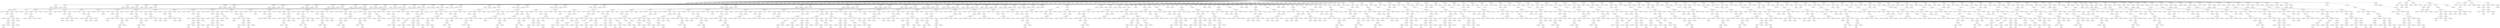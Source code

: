 digraph G {
    "shift0" -> "new_n264_";
    "shift0" -> "new_n265_";
    "new_n265_" -> "new_n266_";
    "new_n266_" -> "new_n267_";
    "shift0" -> "new_n268_";
    "shift0" -> "new_n269_";
    "new_n269_" -> "new_n270_";
    "new_n270_" -> "new_n271_";
    "new_n271_" -> "new_n272_";
    "shift3" -> "new_n273_";
    "new_n273_" -> "new_n274_";
    "shift0" -> "new_n275_";
    "shift0" -> "new_n276_";
    "new_n276_" -> "new_n277_";
    "new_n277_" -> "new_n278_";
    "shift0" -> "new_n279_";
    "shift0" -> "new_n280_";
    "new_n280_" -> "new_n281_";
    "new_n281_" -> "new_n282_";
    "new_n282_" -> "new_n283_";
    "shift3" -> "new_n284_";
    "new_n284_" -> "new_n285_";
    "shift0" -> "new_n286_";
    "shift0" -> "new_n287_";
    "new_n287_" -> "new_n288_";
    "new_n288_" -> "new_n289_";
    "shift0" -> "new_n290_";
    "shift0" -> "new_n291_";
    "new_n291_" -> "new_n292_";
    "new_n292_" -> "new_n293_";
    "new_n293_" -> "new_n294_";
    "shift3" -> "new_n295_";
    "new_n295_" -> "new_n296_";
    "shift0" -> "new_n297_";
    "shift0" -> "new_n298_";
    "new_n298_" -> "new_n299_";
    "new_n299_" -> "new_n300_";
    "shift0" -> "new_n301_";
    "shift0" -> "new_n302_";
    "new_n302_" -> "new_n303_";
    "new_n303_" -> "new_n304_";
    "new_n304_" -> "new_n305_";
    "shift3" -> "new_n306_";
    "new_n306_" -> "new_n307_";
    "new_n285_" -> "new_n308_";
    "new_n307_" -> "new_n309_";
    "new_n309_" -> "new_n310_";
    "shift5" -> "new_n311_";
    "new_n311_" -> "new_n312_";
    "shift0" -> "new_n313_";
    "shift0" -> "new_n314_";
    "new_n314_" -> "new_n315_";
    "new_n315_" -> "new_n316_";
    "shift0" -> "new_n317_";
    "shift0" -> "new_n318_";
    "new_n318_" -> "new_n319_";
    "new_n319_" -> "new_n320_";
    "new_n320_" -> "new_n321_";
    "new_n321_" -> "new_n322_";
    "shift0" -> "new_n323_";
    "shift0" -> "new_n324_";
    "new_n324_" -> "new_n325_";
    "new_n325_" -> "new_n326_";
    "shift0" -> "new_n327_";
    "shift0" -> "new_n328_";
    "new_n328_" -> "new_n329_";
    "new_n329_" -> "new_n330_";
    "new_n330_" -> "new_n331_";
    "new_n331_" -> "new_n332_";
    "shift0" -> "new_n333_";
    "shift0" -> "new_n334_";
    "new_n334_" -> "new_n335_";
    "new_n335_" -> "new_n336_";
    "shift0" -> "new_n337_";
    "shift0" -> "new_n338_";
    "new_n338_" -> "new_n339_";
    "new_n339_" -> "new_n340_";
    "new_n340_" -> "new_n341_";
    "new_n341_" -> "new_n342_";
    "shift0" -> "new_n343_";
    "shift0" -> "new_n344_";
    "new_n344_" -> "new_n345_";
    "new_n345_" -> "new_n346_";
    "shift0" -> "new_n347_";
    "shift0" -> "new_n348_";
    "new_n348_" -> "new_n349_";
    "new_n349_" -> "new_n350_";
    "new_n350_" -> "new_n351_";
    "new_n351_" -> "new_n352_";
    "new_n332_" -> "new_n353_";
    "new_n352_" -> "new_n354_";
    "new_n354_" -> "new_n355_";
    "shift5" -> "new_n356_";
    "new_n356_" -> "new_n357_";
    "shift0" -> "new_n358_";
    "shift0" -> "new_n359_";
    "new_n359_" -> "new_n360_";
    "new_n360_" -> "new_n361_";
    "shift0" -> "new_n362_";
    "shift0" -> "new_n363_";
    "new_n363_" -> "new_n364_";
    "new_n364_" -> "new_n365_";
    "new_n365_" -> "new_n366_";
    "new_n366_" -> "new_n367_";
    "shift0" -> "new_n368_";
    "shift0" -> "new_n369_";
    "new_n369_" -> "new_n370_";
    "new_n370_" -> "new_n371_";
    "shift0" -> "new_n372_";
    "shift0" -> "new_n373_";
    "new_n373_" -> "new_n374_";
    "new_n374_" -> "new_n375_";
    "new_n375_" -> "new_n376_";
    "new_n376_" -> "new_n377_";
    "shift0" -> "new_n378_";
    "shift0" -> "new_n379_";
    "new_n379_" -> "new_n380_";
    "new_n380_" -> "new_n381_";
    "shift0" -> "new_n382_";
    "shift0" -> "new_n383_";
    "new_n383_" -> "new_n384_";
    "new_n384_" -> "new_n385_";
    "new_n385_" -> "new_n386_";
    "new_n386_" -> "new_n387_";
    "shift0" -> "new_n388_";
    "shift0" -> "new_n389_";
    "new_n389_" -> "new_n390_";
    "new_n390_" -> "new_n391_";
    "shift0" -> "new_n392_";
    "shift0" -> "new_n393_";
    "new_n393_" -> "new_n394_";
    "new_n394_" -> "new_n395_";
    "new_n395_" -> "new_n396_";
    "new_n396_" -> "new_n397_";
    "new_n377_" -> "new_n398_";
    "new_n397_" -> "new_n399_";
    "new_n399_" -> "new_n400_";
    "shift5" -> "new_n401_";
    "new_n401_" -> "new_n402_";
    "shift0" -> "new_n403_";
    "shift0" -> "new_n404_";
    "new_n404_" -> "new_n405_";
    "new_n405_" -> "new_n406_";
    "shift0" -> "new_n407_";
    "shift0" -> "new_n408_";
    "new_n408_" -> "new_n409_";
    "new_n409_" -> "new_n410_";
    "new_n410_" -> "new_n411_";
    "new_n411_" -> "new_n412_";
    "shift0" -> "new_n413_";
    "shift0" -> "new_n414_";
    "new_n414_" -> "new_n415_";
    "new_n415_" -> "new_n416_";
    "shift0" -> "new_n417_";
    "shift0" -> "new_n418_";
    "new_n418_" -> "new_n419_";
    "new_n419_" -> "new_n420_";
    "new_n420_" -> "new_n421_";
    "new_n421_" -> "new_n422_";
    "shift0" -> "new_n423_";
    "shift0" -> "new_n424_";
    "new_n424_" -> "new_n425_";
    "new_n425_" -> "new_n426_";
    "shift0" -> "new_n427_";
    "shift0" -> "new_n428_";
    "new_n428_" -> "new_n429_";
    "new_n429_" -> "new_n430_";
    "new_n430_" -> "new_n431_";
    "new_n431_" -> "new_n432_";
    "shift0" -> "new_n433_";
    "shift0" -> "new_n434_";
    "new_n434_" -> "new_n435_";
    "new_n435_" -> "new_n436_";
    "shift0" -> "new_n437_";
    "shift0" -> "new_n438_";
    "new_n438_" -> "new_n439_";
    "new_n439_" -> "new_n440_";
    "new_n440_" -> "new_n441_";
    "new_n441_" -> "new_n442_";
    "new_n422_" -> "new_n443_";
    "new_n442_" -> "new_n444_";
    "new_n444_" -> "new_n445_";
    "shift5" -> "new_n446_";
    "new_n446_" -> "new_n447_";
    "new_n357_" -> "new_n448_";
    "new_n447_" -> "new_n449_";
    "new_n449_" -> "new_n450_";
    "new_n450_" -> "new_n451_";
    "shift0" -> "new_n452_";
    "shift0" -> "new_n453_";
    "new_n453_" -> "new_n454_";
    "new_n454_" -> "new_n455_";
    "shift0" -> "new_n456_";
    "shift0" -> "new_n457_";
    "new_n457_" -> "new_n458_";
    "new_n458_" -> "new_n459_";
    "new_n459_" -> "new_n460_";
    "new_n460_" -> "new_n461_";
    "shift0" -> "new_n462_";
    "shift0" -> "new_n463_";
    "new_n463_" -> "new_n464_";
    "new_n464_" -> "new_n465_";
    "shift0" -> "new_n466_";
    "shift0" -> "new_n467_";
    "new_n467_" -> "new_n468_";
    "new_n468_" -> "new_n469_";
    "new_n469_" -> "new_n470_";
    "new_n470_" -> "new_n471_";
    "shift0" -> "new_n472_";
    "shift0" -> "new_n473_";
    "new_n473_" -> "new_n474_";
    "new_n474_" -> "new_n475_";
    "shift0" -> "new_n476_";
    "shift0" -> "new_n477_";
    "new_n477_" -> "new_n478_";
    "new_n478_" -> "new_n479_";
    "new_n479_" -> "new_n480_";
    "new_n480_" -> "new_n481_";
    "shift0" -> "new_n482_";
    "shift0" -> "new_n483_";
    "new_n483_" -> "new_n484_";
    "new_n484_" -> "new_n485_";
    "shift0" -> "new_n486_";
    "shift0" -> "new_n487_";
    "new_n487_" -> "new_n488_";
    "new_n488_" -> "new_n489_";
    "new_n489_" -> "new_n490_";
    "new_n490_" -> "new_n491_";
    "new_n471_" -> "new_n492_";
    "new_n491_" -> "new_n493_";
    "new_n493_" -> "new_n494_";
    "new_n494_" -> "new_n495_";
    "shift0" -> "new_n496_";
    "shift0" -> "new_n497_";
    "new_n497_" -> "new_n498_";
    "new_n498_" -> "new_n499_";
    "shift0" -> "new_n500_";
    "shift0" -> "new_n501_";
    "new_n501_" -> "new_n502_";
    "new_n502_" -> "new_n503_";
    "new_n503_" -> "new_n504_";
    "new_n504_" -> "new_n505_";
    "shift0" -> "new_n506_";
    "shift0" -> "new_n507_";
    "new_n507_" -> "new_n508_";
    "new_n508_" -> "new_n509_";
    "shift0" -> "new_n510_";
    "shift0" -> "new_n511_";
    "new_n511_" -> "new_n512_";
    "new_n512_" -> "new_n513_";
    "new_n513_" -> "new_n514_";
    "new_n514_" -> "new_n515_";
    "shift0" -> "new_n516_";
    "shift0" -> "new_n517_";
    "new_n517_" -> "new_n518_";
    "new_n518_" -> "new_n519_";
    "shift0" -> "new_n520_";
    "shift0" -> "new_n521_";
    "new_n521_" -> "new_n522_";
    "new_n522_" -> "new_n523_";
    "new_n523_" -> "new_n524_";
    "new_n524_" -> "new_n525_";
    "shift0" -> "new_n526_";
    "shift0" -> "new_n527_";
    "new_n527_" -> "new_n528_";
    "new_n528_" -> "new_n529_";
    "shift0" -> "new_n530_";
    "shift0" -> "new_n531_";
    "new_n531_" -> "new_n532_";
    "new_n532_" -> "new_n533_";
    "new_n533_" -> "new_n534_";
    "new_n534_" -> "new_n535_";
    "new_n515_" -> "new_n536_";
    "new_n535_" -> "new_n537_";
    "new_n537_" -> "new_n538_";
    "new_n538_" -> "new_n539_";
    "shift0" -> "new_n540_";
    "shift0" -> "new_n541_";
    "new_n541_" -> "new_n542_";
    "new_n542_" -> "new_n543_";
    "shift0" -> "new_n544_";
    "shift0" -> "new_n545_";
    "new_n545_" -> "new_n546_";
    "new_n546_" -> "new_n547_";
    "new_n547_" -> "new_n548_";
    "new_n548_" -> "new_n549_";
    "shift0" -> "new_n550_";
    "shift0" -> "new_n551_";
    "new_n551_" -> "new_n552_";
    "new_n552_" -> "new_n553_";
    "shift0" -> "new_n554_";
    "shift0" -> "new_n555_";
    "new_n555_" -> "new_n556_";
    "new_n556_" -> "new_n557_";
    "new_n557_" -> "new_n558_";
    "new_n558_" -> "new_n559_";
    "shift0" -> "new_n560_";
    "shift0" -> "new_n561_";
    "new_n561_" -> "new_n562_";
    "new_n562_" -> "new_n563_";
    "shift0" -> "new_n564_";
    "shift0" -> "new_n565_";
    "new_n565_" -> "new_n566_";
    "new_n566_" -> "new_n567_";
    "new_n567_" -> "new_n568_";
    "new_n568_" -> "new_n569_";
    "shift0" -> "new_n570_";
    "shift0" -> "new_n571_";
    "new_n571_" -> "new_n572_";
    "new_n572_" -> "new_n573_";
    "shift0" -> "new_n574_";
    "shift0" -> "new_n575_";
    "new_n575_" -> "new_n576_";
    "new_n576_" -> "new_n577_";
    "new_n577_" -> "new_n578_";
    "new_n578_" -> "new_n579_";
    "new_n559_" -> "new_n580_";
    "new_n579_" -> "new_n581_";
    "new_n581_" -> "new_n582_";
    "new_n582_" -> "new_n583_";
    "shift0" -> "new_n584_";
    "shift0" -> "new_n585_";
    "new_n585_" -> "new_n586_";
    "new_n586_" -> "new_n587_";
    "shift0" -> "new_n588_";
    "shift0" -> "new_n589_";
    "new_n589_" -> "new_n590_";
    "new_n590_" -> "new_n591_";
    "new_n591_" -> "new_n592_";
    "new_n592_" -> "new_n593_";
    "shift0" -> "new_n594_";
    "shift0" -> "new_n595_";
    "new_n595_" -> "new_n596_";
    "new_n596_" -> "new_n597_";
    "shift0" -> "new_n598_";
    "shift0" -> "new_n599_";
    "new_n599_" -> "new_n600_";
    "new_n600_" -> "new_n601_";
    "new_n601_" -> "new_n602_";
    "new_n602_" -> "new_n603_";
    "shift0" -> "new_n604_";
    "shift0" -> "new_n605_";
    "new_n605_" -> "new_n606_";
    "new_n606_" -> "new_n607_";
    "shift0" -> "new_n608_";
    "shift0" -> "new_n609_";
    "new_n609_" -> "new_n610_";
    "new_n610_" -> "new_n611_";
    "new_n611_" -> "new_n612_";
    "new_n612_" -> "new_n613_";
    "shift0" -> "new_n614_";
    "new_n614_" -> "new_n615_";
    "shift0" -> "new_n616_";
    "new_n616_" -> "new_n617_";
    "new_n617_" -> "new_n618_";
    "shift0" -> "new_n619_";
    "new_n619_" -> "new_n620_";
    "shift0" -> "new_n621_";
    "new_n621_" -> "new_n622_";
    "new_n622_" -> "new_n623_";
    "new_n623_" -> "new_n624_";
    "new_n624_" -> "new_n625_";
    "new_n603_" -> "new_n626_";
    "new_n625_" -> "new_n627_";
    "new_n627_" -> "new_n628_";
    "new_n628_" -> "new_n629_";
    "new_n539_" -> "new_n630_";
    "new_n629_" -> "new_n631_";
    "new_n631_" -> "new_n632_";
    "new_n632_" -> "new_n633_";
    "new_n633_" -> "result0";
    "shift0" -> "new_n635_";
    "new_n635_" -> "new_n636_";
    "shift0" -> "new_n637_";
    "new_n637_" -> "new_n638_";
    "new_n638_" -> "new_n639_";
    "shift0" -> "new_n640_";
    "new_n640_" -> "new_n641_";
    "shift0" -> "new_n642_";
    "new_n642_" -> "new_n643_";
    "new_n643_" -> "new_n644_";
    "new_n644_" -> "new_n645_";
    "new_n645_" -> "new_n646_";
    "shift0" -> "new_n647_";
    "new_n647_" -> "new_n648_";
    "shift0" -> "new_n649_";
    "new_n649_" -> "new_n650_";
    "new_n650_" -> "new_n651_";
    "shift0" -> "new_n652_";
    "new_n652_" -> "new_n653_";
    "shift0" -> "new_n654_";
    "new_n654_" -> "new_n655_";
    "new_n655_" -> "new_n656_";
    "new_n656_" -> "new_n657_";
    "new_n657_" -> "new_n658_";
    "shift0" -> "new_n659_";
    "new_n659_" -> "new_n660_";
    "shift0" -> "new_n661_";
    "new_n661_" -> "new_n662_";
    "new_n662_" -> "new_n663_";
    "shift0" -> "new_n664_";
    "new_n664_" -> "new_n665_";
    "shift0" -> "new_n666_";
    "new_n666_" -> "new_n667_";
    "new_n667_" -> "new_n668_";
    "new_n668_" -> "new_n669_";
    "new_n669_" -> "new_n670_";
    "shift0" -> "new_n671_";
    "new_n671_" -> "new_n672_";
    "shift0" -> "new_n673_";
    "new_n673_" -> "new_n674_";
    "new_n674_" -> "new_n675_";
    "shift0" -> "new_n676_";
    "new_n676_" -> "new_n677_";
    "shift0" -> "new_n678_";
    "new_n678_" -> "new_n679_";
    "new_n679_" -> "new_n680_";
    "new_n680_" -> "new_n681_";
    "new_n681_" -> "new_n682_";
    "new_n658_" -> "new_n683_";
    "new_n682_" -> "new_n684_";
    "new_n684_" -> "new_n685_";
    "new_n685_" -> "new_n686_";
    "shift0" -> "new_n687_";
    "new_n687_" -> "new_n688_";
    "shift0" -> "new_n689_";
    "new_n689_" -> "new_n690_";
    "new_n690_" -> "new_n691_";
    "shift0" -> "new_n692_";
    "new_n692_" -> "new_n693_";
    "shift0" -> "new_n694_";
    "new_n694_" -> "new_n695_";
    "new_n695_" -> "new_n696_";
    "new_n696_" -> "new_n697_";
    "new_n697_" -> "new_n698_";
    "shift0" -> "new_n699_";
    "new_n699_" -> "new_n700_";
    "shift0" -> "new_n701_";
    "new_n701_" -> "new_n702_";
    "new_n702_" -> "new_n703_";
    "shift0" -> "new_n704_";
    "new_n704_" -> "new_n705_";
    "shift0" -> "new_n706_";
    "new_n706_" -> "new_n707_";
    "new_n707_" -> "new_n708_";
    "new_n708_" -> "new_n709_";
    "new_n709_" -> "new_n710_";
    "shift0" -> "new_n711_";
    "new_n711_" -> "new_n712_";
    "shift0" -> "new_n713_";
    "new_n713_" -> "new_n714_";
    "new_n714_" -> "new_n715_";
    "shift0" -> "new_n716_";
    "new_n716_" -> "new_n717_";
    "shift0" -> "new_n718_";
    "new_n718_" -> "new_n719_";
    "new_n719_" -> "new_n720_";
    "new_n720_" -> "new_n721_";
    "new_n721_" -> "new_n722_";
    "shift0" -> "new_n723_";
    "new_n723_" -> "new_n724_";
    "shift0" -> "new_n725_";
    "new_n725_" -> "new_n726_";
    "new_n726_" -> "new_n727_";
    "shift0" -> "new_n728_";
    "new_n728_" -> "new_n729_";
    "shift0" -> "new_n730_";
    "new_n730_" -> "new_n731_";
    "new_n731_" -> "new_n732_";
    "new_n732_" -> "new_n733_";
    "new_n733_" -> "new_n734_";
    "new_n710_" -> "new_n735_";
    "new_n734_" -> "new_n736_";
    "new_n736_" -> "new_n737_";
    "new_n737_" -> "new_n738_";
    "shift0" -> "new_n739_";
    "new_n739_" -> "new_n740_";
    "shift0" -> "new_n741_";
    "new_n741_" -> "new_n742_";
    "new_n742_" -> "new_n743_";
    "shift0" -> "new_n744_";
    "new_n744_" -> "new_n745_";
    "shift0" -> "new_n746_";
    "new_n746_" -> "new_n747_";
    "new_n747_" -> "new_n748_";
    "new_n748_" -> "new_n749_";
    "new_n749_" -> "new_n750_";
    "shift0" -> "new_n751_";
    "new_n751_" -> "new_n752_";
    "shift0" -> "new_n753_";
    "new_n753_" -> "new_n754_";
    "new_n754_" -> "new_n755_";
    "shift0" -> "new_n756_";
    "new_n756_" -> "new_n757_";
    "shift0" -> "new_n758_";
    "new_n758_" -> "new_n759_";
    "new_n759_" -> "new_n760_";
    "new_n760_" -> "new_n761_";
    "new_n761_" -> "new_n762_";
    "shift0" -> "new_n763_";
    "new_n763_" -> "new_n764_";
    "shift0" -> "new_n765_";
    "new_n765_" -> "new_n766_";
    "new_n766_" -> "new_n767_";
    "shift0" -> "new_n768_";
    "new_n768_" -> "new_n769_";
    "shift0" -> "new_n770_";
    "new_n770_" -> "new_n771_";
    "new_n771_" -> "new_n772_";
    "new_n772_" -> "new_n773_";
    "new_n773_" -> "new_n774_";
    "shift0" -> "new_n775_";
    "new_n775_" -> "new_n776_";
    "shift0" -> "new_n777_";
    "new_n777_" -> "new_n778_";
    "new_n778_" -> "new_n779_";
    "shift0" -> "new_n780_";
    "new_n780_" -> "new_n781_";
    "shift0" -> "new_n782_";
    "new_n782_" -> "new_n783_";
    "new_n783_" -> "new_n784_";
    "new_n784_" -> "new_n785_";
    "new_n785_" -> "new_n786_";
    "new_n762_" -> "new_n787_";
    "new_n786_" -> "new_n788_";
    "new_n788_" -> "new_n789_";
    "new_n789_" -> "new_n790_";
    "shift0" -> "new_n791_";
    "new_n791_" -> "new_n792_";
    "shift0" -> "new_n793_";
    "new_n793_" -> "new_n794_";
    "new_n794_" -> "new_n795_";
    "shift0" -> "new_n796_";
    "new_n796_" -> "new_n797_";
    "shift0" -> "new_n798_";
    "new_n798_" -> "new_n799_";
    "new_n799_" -> "new_n800_";
    "new_n800_" -> "new_n801_";
    "new_n801_" -> "new_n802_";
    "shift0" -> "new_n803_";
    "new_n803_" -> "new_n804_";
    "shift0" -> "new_n805_";
    "new_n805_" -> "new_n806_";
    "new_n806_" -> "new_n807_";
    "shift0" -> "new_n808_";
    "new_n808_" -> "new_n809_";
    "shift0" -> "new_n810_";
    "new_n810_" -> "new_n811_";
    "new_n811_" -> "new_n812_";
    "new_n812_" -> "new_n813_";
    "new_n813_" -> "new_n814_";
    "shift0" -> "new_n815_";
    "new_n815_" -> "new_n816_";
    "shift0" -> "new_n817_";
    "new_n817_" -> "new_n818_";
    "new_n818_" -> "new_n819_";
    "shift0" -> "new_n820_";
    "new_n820_" -> "new_n821_";
    "shift0" -> "new_n822_";
    "new_n822_" -> "new_n823_";
    "new_n823_" -> "new_n824_";
    "new_n824_" -> "new_n825_";
    "new_n825_" -> "new_n826_";
    "shift0" -> "new_n827_";
    "new_n827_" -> "new_n828_";
    "shift0" -> "new_n829_";
    "new_n829_" -> "new_n830_";
    "new_n830_" -> "new_n831_";
    "shift0" -> "new_n832_";
    "new_n832_" -> "new_n833_";
    "shift0" -> "new_n834_";
    "new_n834_" -> "new_n835_";
    "new_n835_" -> "new_n836_";
    "new_n836_" -> "new_n837_";
    "new_n837_" -> "new_n838_";
    "new_n814_" -> "new_n839_";
    "new_n838_" -> "new_n840_";
    "new_n840_" -> "new_n841_";
    "new_n841_" -> "new_n842_";
    "new_n738_" -> "new_n843_";
    "new_n842_" -> "new_n844_";
    "new_n844_" -> "new_n845_";
    "new_n845_" -> "new_n846_";
    "shift0" -> "new_n847_";
    "new_n847_" -> "new_n848_";
    "shift0" -> "new_n849_";
    "new_n849_" -> "new_n850_";
    "new_n850_" -> "new_n851_";
    "shift0" -> "new_n852_";
    "new_n852_" -> "new_n853_";
    "shift0" -> "new_n854_";
    "new_n854_" -> "new_n855_";
    "new_n855_" -> "new_n856_";
    "new_n856_" -> "new_n857_";
    "new_n857_" -> "new_n858_";
    "shift0" -> "new_n859_";
    "new_n859_" -> "new_n860_";
    "shift0" -> "new_n861_";
    "new_n861_" -> "new_n862_";
    "new_n862_" -> "new_n863_";
    "shift0" -> "new_n864_";
    "new_n864_" -> "new_n865_";
    "shift0" -> "new_n866_";
    "new_n866_" -> "new_n867_";
    "new_n867_" -> "new_n868_";
    "new_n868_" -> "new_n869_";
    "new_n869_" -> "new_n870_";
    "shift0" -> "new_n871_";
    "new_n871_" -> "new_n872_";
    "shift0" -> "new_n873_";
    "new_n873_" -> "new_n874_";
    "new_n874_" -> "new_n875_";
    "shift0" -> "new_n876_";
    "new_n876_" -> "new_n877_";
    "shift0" -> "new_n878_";
    "new_n878_" -> "new_n879_";
    "new_n879_" -> "new_n880_";
    "new_n880_" -> "new_n881_";
    "new_n881_" -> "new_n882_";
    "shift0" -> "new_n883_";
    "new_n883_" -> "new_n884_";
    "shift0" -> "new_n885_";
    "new_n885_" -> "new_n886_";
    "new_n886_" -> "new_n887_";
    "shift0" -> "new_n888_";
    "new_n888_" -> "new_n889_";
    "shift0" -> "new_n890_";
    "new_n890_" -> "new_n891_";
    "new_n891_" -> "new_n892_";
    "new_n892_" -> "new_n893_";
    "new_n893_" -> "new_n894_";
    "new_n870_" -> "new_n895_";
    "new_n894_" -> "new_n896_";
    "new_n896_" -> "new_n897_";
    "new_n897_" -> "new_n898_";
    "shift0" -> "new_n899_";
    "new_n899_" -> "new_n900_";
    "shift0" -> "new_n901_";
    "new_n901_" -> "new_n902_";
    "new_n902_" -> "new_n903_";
    "shift0" -> "new_n904_";
    "new_n904_" -> "new_n905_";
    "shift0" -> "new_n906_";
    "new_n906_" -> "new_n907_";
    "new_n907_" -> "new_n908_";
    "new_n908_" -> "new_n909_";
    "new_n909_" -> "new_n910_";
    "shift0" -> "new_n911_";
    "new_n911_" -> "new_n912_";
    "shift0" -> "new_n913_";
    "new_n913_" -> "new_n914_";
    "new_n914_" -> "new_n915_";
    "shift0" -> "new_n916_";
    "new_n916_" -> "new_n917_";
    "shift0" -> "new_n918_";
    "new_n918_" -> "new_n919_";
    "new_n919_" -> "new_n920_";
    "new_n920_" -> "new_n921_";
    "new_n921_" -> "new_n922_";
    "shift0" -> "new_n923_";
    "new_n923_" -> "new_n924_";
    "shift0" -> "new_n925_";
    "new_n925_" -> "new_n926_";
    "new_n926_" -> "new_n927_";
    "shift0" -> "new_n928_";
    "new_n928_" -> "new_n929_";
    "shift0" -> "new_n930_";
    "new_n930_" -> "new_n931_";
    "new_n931_" -> "new_n932_";
    "new_n932_" -> "new_n933_";
    "new_n933_" -> "new_n934_";
    "shift0" -> "new_n935_";
    "new_n935_" -> "new_n936_";
    "shift0" -> "new_n937_";
    "new_n937_" -> "new_n938_";
    "new_n938_" -> "new_n939_";
    "shift0" -> "new_n940_";
    "new_n940_" -> "new_n941_";
    "shift0" -> "new_n942_";
    "new_n942_" -> "new_n943_";
    "new_n943_" -> "new_n944_";
    "new_n944_" -> "new_n945_";
    "new_n945_" -> "new_n946_";
    "new_n922_" -> "new_n947_";
    "new_n946_" -> "new_n948_";
    "new_n948_" -> "new_n949_";
    "new_n949_" -> "new_n950_";
    "shift0" -> "new_n951_";
    "new_n951_" -> "new_n952_";
    "shift0" -> "new_n953_";
    "new_n953_" -> "new_n954_";
    "new_n954_" -> "new_n955_";
    "shift0" -> "new_n956_";
    "new_n956_" -> "new_n957_";
    "shift0" -> "new_n958_";
    "new_n958_" -> "new_n959_";
    "new_n959_" -> "new_n960_";
    "new_n960_" -> "new_n961_";
    "new_n961_" -> "new_n962_";
    "shift0" -> "new_n963_";
    "shift0" -> "new_n964_";
    "new_n964_" -> "new_n965_";
    "new_n965_" -> "new_n966_";
    "shift0" -> "new_n967_";
    "shift0" -> "new_n968_";
    "new_n968_" -> "new_n969_";
    "new_n969_" -> "new_n970_";
    "new_n970_" -> "new_n971_";
    "new_n971_" -> "new_n972_";
    "shift0" -> "new_n973_";
    "new_n973_" -> "new_n974_";
    "shift0" -> "new_n975_";
    "new_n975_" -> "new_n976_";
    "new_n976_" -> "new_n977_";
    "shift0" -> "new_n978_";
    "new_n978_" -> "new_n979_";
    "shift0" -> "new_n980_";
    "new_n980_" -> "new_n981_";
    "new_n981_" -> "new_n982_";
    "new_n982_" -> "new_n983_";
    "new_n983_" -> "new_n984_";
    "shift0" -> "new_n985_";
    "shift0" -> "new_n986_";
    "new_n986_" -> "new_n987_";
    "new_n987_" -> "new_n988_";
    "shift0" -> "new_n989_";
    "shift0" -> "new_n990_";
    "new_n990_" -> "new_n991_";
    "new_n991_" -> "new_n992_";
    "new_n992_" -> "new_n993_";
    "new_n993_" -> "new_n994_";
    "new_n972_" -> "new_n995_";
    "new_n994_" -> "new_n996_";
    "new_n996_" -> "new_n997_";
    "new_n997_" -> "new_n998_";
    "shift0" -> "new_n999_";
    "new_n999_" -> "new_n1000_";
    "shift0" -> "new_n1001_";
    "new_n1001_" -> "new_n1002_";
    "new_n1002_" -> "new_n1003_";
    "shift0" -> "new_n1004_";
    "new_n1004_" -> "new_n1005_";
    "shift0" -> "new_n1006_";
    "new_n1006_" -> "new_n1007_";
    "new_n1007_" -> "new_n1008_";
    "new_n1008_" -> "new_n1009_";
    "new_n1009_" -> "new_n1010_";
    "shift0" -> "new_n1011_";
    "new_n1011_" -> "new_n1012_";
    "shift0" -> "new_n1013_";
    "new_n1013_" -> "new_n1014_";
    "new_n1014_" -> "new_n1015_";
    "shift0" -> "new_n1016_";
    "new_n1016_" -> "new_n1017_";
    "shift0" -> "new_n1018_";
    "new_n1018_" -> "new_n1019_";
    "new_n1019_" -> "new_n1020_";
    "new_n1020_" -> "new_n1021_";
    "new_n1021_" -> "new_n1022_";
    "shift0" -> "new_n1023_";
    "new_n1023_" -> "new_n1024_";
    "shift0" -> "new_n1025_";
    "new_n1025_" -> "new_n1026_";
    "new_n1026_" -> "new_n1027_";
    "shift0" -> "new_n1028_";
    "new_n1028_" -> "new_n1029_";
    "shift0" -> "new_n1030_";
    "new_n1030_" -> "new_n1031_";
    "new_n1031_" -> "new_n1032_";
    "new_n1032_" -> "new_n1033_";
    "new_n1033_" -> "new_n1034_";
    "shift0" -> "new_n1035_";
    "new_n1035_" -> "new_n1036_";
    "shift0" -> "new_n1037_";
    "new_n1037_" -> "new_n1038_";
    "new_n1038_" -> "new_n1039_";
    "shift0" -> "new_n1040_";
    "new_n1040_" -> "new_n1041_";
    "shift0" -> "new_n1042_";
    "new_n1042_" -> "new_n1043_";
    "new_n1043_" -> "new_n1044_";
    "new_n1044_" -> "new_n1045_";
    "new_n1045_" -> "new_n1046_";
    "new_n1022_" -> "new_n1047_";
    "new_n1046_" -> "new_n1048_";
    "new_n1048_" -> "new_n1049_";
    "new_n1049_" -> "new_n1050_";
    "new_n950_" -> "new_n1051_";
    "new_n1050_" -> "new_n1052_";
    "new_n1052_" -> "new_n1053_";
    "new_n1053_" -> "new_n1054_";
    "new_n1054_" -> "result1";
    "new_n335_" -> "new_n1056_";
    "new_n270_" -> "new_n1057_";
    "new_n1057_" -> "new_n1058_";
    "new_n1058_" -> "new_n1059_";
    "new_n266_" -> "new_n1060_";
    "new_n281_" -> "new_n1061_";
    "new_n1061_" -> "new_n1062_";
    "new_n1062_" -> "new_n1063_";
    "new_n299_" -> "new_n1064_";
    "new_n292_" -> "new_n1065_";
    "new_n1065_" -> "new_n1066_";
    "new_n1066_" -> "new_n1067_";
    "new_n277_" -> "new_n1068_";
    "new_n303_" -> "new_n1069_";
    "new_n1069_" -> "new_n1070_";
    "new_n1070_" -> "new_n1071_";
    "new_n1063_" -> "new_n1072_";
    "new_n1071_" -> "new_n1073_";
    "new_n1073_" -> "new_n1074_";
    "new_n1074_" -> "new_n1075_";
    "new_n425_" -> "new_n1076_";
    "new_n319_" -> "new_n1077_";
    "new_n1077_" -> "new_n1078_";
    "new_n1078_" -> "new_n1079_";
    "new_n315_" -> "new_n1080_";
    "new_n329_" -> "new_n1081_";
    "new_n1081_" -> "new_n1082_";
    "new_n1082_" -> "new_n1083_";
    "new_n345_" -> "new_n1084_";
    "new_n339_" -> "new_n1085_";
    "new_n1085_" -> "new_n1086_";
    "new_n1086_" -> "new_n1087_";
    "new_n325_" -> "new_n1088_";
    "new_n349_" -> "new_n1089_";
    "new_n1089_" -> "new_n1090_";
    "new_n1090_" -> "new_n1091_";
    "new_n1083_" -> "new_n1092_";
    "new_n1091_" -> "new_n1093_";
    "new_n1093_" -> "new_n1094_";
    "new_n1094_" -> "new_n1095_";
    "new_n474_" -> "new_n1096_";
    "new_n364_" -> "new_n1097_";
    "new_n1097_" -> "new_n1098_";
    "new_n1098_" -> "new_n1099_";
    "new_n360_" -> "new_n1100_";
    "new_n374_" -> "new_n1101_";
    "new_n1101_" -> "new_n1102_";
    "new_n1102_" -> "new_n1103_";
    "new_n390_" -> "new_n1104_";
    "new_n384_" -> "new_n1105_";
    "new_n1105_" -> "new_n1106_";
    "new_n1106_" -> "new_n1107_";
    "new_n370_" -> "new_n1108_";
    "new_n394_" -> "new_n1109_";
    "new_n1109_" -> "new_n1110_";
    "new_n1110_" -> "new_n1111_";
    "new_n1103_" -> "new_n1112_";
    "new_n1111_" -> "new_n1113_";
    "new_n1113_" -> "new_n1114_";
    "new_n1114_" -> "new_n1115_";
    "new_n380_" -> "new_n1116_";
    "new_n409_" -> "new_n1117_";
    "new_n1117_" -> "new_n1118_";
    "new_n1118_" -> "new_n1119_";
    "new_n405_" -> "new_n1120_";
    "new_n419_" -> "new_n1121_";
    "new_n1121_" -> "new_n1122_";
    "new_n1122_" -> "new_n1123_";
    "new_n435_" -> "new_n1124_";
    "new_n429_" -> "new_n1125_";
    "new_n1125_" -> "new_n1126_";
    "new_n1126_" -> "new_n1127_";
    "new_n415_" -> "new_n1128_";
    "new_n439_" -> "new_n1129_";
    "new_n1129_" -> "new_n1130_";
    "new_n1130_" -> "new_n1131_";
    "new_n1123_" -> "new_n1132_";
    "new_n1131_" -> "new_n1133_";
    "new_n1133_" -> "new_n1134_";
    "new_n1134_" -> "new_n1135_";
    "new_n1095_" -> "new_n1136_";
    "new_n1135_" -> "new_n1137_";
    "new_n1137_" -> "new_n1138_";
    "new_n1138_" -> "new_n1139_";
    "new_n288_" -> "new_n1140_";
    "new_n546_" -> "new_n1141_";
    "new_n1141_" -> "new_n1142_";
    "new_n1142_" -> "new_n1143_";
    "new_n542_" -> "new_n1144_";
    "new_n556_" -> "new_n1145_";
    "new_n1145_" -> "new_n1146_";
    "new_n1146_" -> "new_n1147_";
    "new_n572_" -> "new_n1148_";
    "new_n566_" -> "new_n1149_";
    "new_n1149_" -> "new_n1150_";
    "new_n1150_" -> "new_n1151_";
    "new_n552_" -> "new_n1152_";
    "new_n576_" -> "new_n1153_";
    "new_n1153_" -> "new_n1154_";
    "new_n1154_" -> "new_n1155_";
    "new_n1147_" -> "new_n1156_";
    "new_n1155_" -> "new_n1157_";
    "new_n1157_" -> "new_n1158_";
    "new_n1158_" -> "new_n1159_";
    "new_n518_" -> "new_n1160_";
    "new_n458_" -> "new_n1161_";
    "new_n1161_" -> "new_n1162_";
    "new_n1162_" -> "new_n1163_";
    "new_n454_" -> "new_n1164_";
    "new_n468_" -> "new_n1165_";
    "new_n1165_" -> "new_n1166_";
    "new_n1166_" -> "new_n1167_";
    "new_n484_" -> "new_n1168_";
    "new_n478_" -> "new_n1169_";
    "new_n1169_" -> "new_n1170_";
    "new_n1170_" -> "new_n1171_";
    "new_n464_" -> "new_n1172_";
    "new_n488_" -> "new_n1173_";
    "new_n1173_" -> "new_n1174_";
    "new_n1174_" -> "new_n1175_";
    "new_n1167_" -> "new_n1176_";
    "new_n1175_" -> "new_n1177_";
    "new_n1177_" -> "new_n1178_";
    "new_n1178_" -> "new_n1179_";
    "new_n562_" -> "new_n1180_";
    "new_n590_" -> "new_n1181_";
    "new_n1181_" -> "new_n1182_";
    "new_n1182_" -> "new_n1183_";
    "new_n600_" -> "new_n1184_";
    "new_n586_" -> "new_n1185_";
    "new_n1185_" -> "new_n1186_";
    "new_n1186_" -> "new_n1187_";
    "new_n619_" -> "new_n1188_";
    "new_n1188_" -> "new_n1189_";
    "new_n610_" -> "new_n1190_";
    "new_n1190_" -> "new_n1191_";
    "new_n1191_" -> "new_n1192_";
    "new_n596_" -> "new_n1193_";
    "new_n621_" -> "new_n1194_";
    "new_n1194_" -> "new_n1195_";
    "new_n1195_" -> "new_n1196_";
    "new_n1196_" -> "new_n1197_";
    "new_n1187_" -> "new_n1198_";
    "new_n1197_" -> "new_n1199_";
    "new_n1199_" -> "new_n1200_";
    "new_n1200_" -> "new_n1201_";
    "new_n606_" -> "new_n1202_";
    "new_n502_" -> "new_n1203_";
    "new_n1203_" -> "new_n1204_";
    "new_n1204_" -> "new_n1205_";
    "new_n498_" -> "new_n1206_";
    "new_n512_" -> "new_n1207_";
    "new_n1207_" -> "new_n1208_";
    "new_n1208_" -> "new_n1209_";
    "new_n528_" -> "new_n1210_";
    "new_n522_" -> "new_n1211_";
    "new_n1211_" -> "new_n1212_";
    "new_n1212_" -> "new_n1213_";
    "new_n508_" -> "new_n1214_";
    "new_n532_" -> "new_n1215_";
    "new_n1215_" -> "new_n1216_";
    "new_n1216_" -> "new_n1217_";
    "new_n1209_" -> "new_n1218_";
    "new_n1217_" -> "new_n1219_";
    "new_n1219_" -> "new_n1220_";
    "new_n1220_" -> "new_n1221_";
    "new_n1179_" -> "new_n1222_";
    "new_n1221_" -> "new_n1223_";
    "new_n1223_" -> "new_n1224_";
    "new_n1224_" -> "new_n1225_";
    "new_n1225_" -> "result2";
    "new_n763_" -> "new_n1227_";
    "new_n793_" -> "new_n1228_";
    "new_n1228_" -> "new_n1229_";
    "new_n798_" -> "new_n1230_";
    "new_n768_" -> "new_n1231_";
    "new_n1231_" -> "new_n1232_";
    "new_n1232_" -> "new_n1233_";
    "new_n1233_" -> "new_n1234_";
    "new_n791_" -> "new_n1235_";
    "new_n805_" -> "new_n1236_";
    "new_n1236_" -> "new_n1237_";
    "new_n810_" -> "new_n1238_";
    "new_n796_" -> "new_n1239_";
    "new_n1239_" -> "new_n1240_";
    "new_n1240_" -> "new_n1241_";
    "new_n1241_" -> "new_n1242_";
    "new_n827_" -> "new_n1243_";
    "new_n817_" -> "new_n1244_";
    "new_n1244_" -> "new_n1245_";
    "new_n822_" -> "new_n1246_";
    "new_n832_" -> "new_n1247_";
    "new_n1247_" -> "new_n1248_";
    "new_n1248_" -> "new_n1249_";
    "new_n1249_" -> "new_n1250_";
    "new_n803_" -> "new_n1251_";
    "new_n829_" -> "new_n1252_";
    "new_n1252_" -> "new_n1253_";
    "new_n834_" -> "new_n1254_";
    "new_n808_" -> "new_n1255_";
    "new_n1255_" -> "new_n1256_";
    "new_n1256_" -> "new_n1257_";
    "new_n1257_" -> "new_n1258_";
    "new_n1242_" -> "new_n1259_";
    "new_n1258_" -> "new_n1260_";
    "new_n1260_" -> "new_n1261_";
    "new_n1261_" -> "new_n1262_";
    "new_n815_" -> "new_n1263_";
    "new_n689_" -> "new_n1264_";
    "new_n1264_" -> "new_n1265_";
    "new_n694_" -> "new_n1266_";
    "new_n820_" -> "new_n1267_";
    "new_n1267_" -> "new_n1268_";
    "new_n1268_" -> "new_n1269_";
    "new_n1269_" -> "new_n1270_";
    "new_n687_" -> "new_n1271_";
    "new_n701_" -> "new_n1272_";
    "new_n1272_" -> "new_n1273_";
    "new_n706_" -> "new_n1274_";
    "new_n692_" -> "new_n1275_";
    "new_n1275_" -> "new_n1276_";
    "new_n1276_" -> "new_n1277_";
    "new_n1277_" -> "new_n1278_";
    "new_n723_" -> "new_n1279_";
    "new_n713_" -> "new_n1280_";
    "new_n1280_" -> "new_n1281_";
    "new_n718_" -> "new_n1282_";
    "new_n728_" -> "new_n1283_";
    "new_n1283_" -> "new_n1284_";
    "new_n1284_" -> "new_n1285_";
    "new_n1285_" -> "new_n1286_";
    "new_n699_" -> "new_n1287_";
    "new_n725_" -> "new_n1288_";
    "new_n1288_" -> "new_n1289_";
    "new_n730_" -> "new_n1290_";
    "new_n704_" -> "new_n1291_";
    "new_n1291_" -> "new_n1292_";
    "new_n1292_" -> "new_n1293_";
    "new_n1293_" -> "new_n1294_";
    "new_n1278_" -> "new_n1295_";
    "new_n1294_" -> "new_n1296_";
    "new_n1296_" -> "new_n1297_";
    "new_n1297_" -> "new_n1298_";
    "new_n923_" -> "new_n1299_";
    "new_n741_" -> "new_n1300_";
    "new_n1300_" -> "new_n1301_";
    "new_n746_" -> "new_n1302_";
    "new_n928_" -> "new_n1303_";
    "new_n1303_" -> "new_n1304_";
    "new_n1304_" -> "new_n1305_";
    "new_n1305_" -> "new_n1306_";
    "new_n739_" -> "new_n1307_";
    "new_n753_" -> "new_n1308_";
    "new_n1308_" -> "new_n1309_";
    "new_n758_" -> "new_n1310_";
    "new_n744_" -> "new_n1311_";
    "new_n1311_" -> "new_n1312_";
    "new_n1312_" -> "new_n1313_";
    "new_n1313_" -> "new_n1314_";
    "new_n775_" -> "new_n1315_";
    "new_n765_" -> "new_n1316_";
    "new_n1316_" -> "new_n1317_";
    "new_n770_" -> "new_n1318_";
    "new_n780_" -> "new_n1319_";
    "new_n1319_" -> "new_n1320_";
    "new_n1320_" -> "new_n1321_";
    "new_n1321_" -> "new_n1322_";
    "new_n751_" -> "new_n1323_";
    "new_n777_" -> "new_n1324_";
    "new_n1324_" -> "new_n1325_";
    "new_n782_" -> "new_n1326_";
    "new_n756_" -> "new_n1327_";
    "new_n1327_" -> "new_n1328_";
    "new_n1328_" -> "new_n1329_";
    "new_n1329_" -> "new_n1330_";
    "new_n1314_" -> "new_n1331_";
    "new_n1330_" -> "new_n1332_";
    "new_n1332_" -> "new_n1333_";
    "new_n1333_" -> "new_n1334_";
    "new_n711_" -> "new_n1335_";
    "new_n637_" -> "new_n1336_";
    "new_n1336_" -> "new_n1337_";
    "new_n642_" -> "new_n1338_";
    "new_n716_" -> "new_n1339_";
    "new_n1339_" -> "new_n1340_";
    "new_n1340_" -> "new_n1341_";
    "new_n1341_" -> "new_n1342_";
    "new_n635_" -> "new_n1343_";
    "new_n649_" -> "new_n1344_";
    "new_n1344_" -> "new_n1345_";
    "new_n654_" -> "new_n1346_";
    "new_n640_" -> "new_n1347_";
    "new_n1347_" -> "new_n1348_";
    "new_n1348_" -> "new_n1349_";
    "new_n1349_" -> "new_n1350_";
    "new_n671_" -> "new_n1351_";
    "new_n661_" -> "new_n1352_";
    "new_n1352_" -> "new_n1353_";
    "new_n666_" -> "new_n1354_";
    "new_n676_" -> "new_n1355_";
    "new_n1355_" -> "new_n1356_";
    "new_n1356_" -> "new_n1357_";
    "new_n1357_" -> "new_n1358_";
    "new_n647_" -> "new_n1359_";
    "new_n673_" -> "new_n1360_";
    "new_n1360_" -> "new_n1361_";
    "new_n678_" -> "new_n1362_";
    "new_n652_" -> "new_n1363_";
    "new_n1363_" -> "new_n1364_";
    "new_n1364_" -> "new_n1365_";
    "new_n1365_" -> "new_n1366_";
    "new_n1350_" -> "new_n1367_";
    "new_n1366_" -> "new_n1368_";
    "new_n1368_" -> "new_n1369_";
    "new_n1369_" -> "new_n1370_";
    "new_n1298_" -> "new_n1371_";
    "new_n1370_" -> "new_n1372_";
    "new_n1372_" -> "new_n1373_";
    "new_n1373_" -> "new_n1374_";
    "new_n659_" -> "new_n1375_";
    "new_n849_" -> "new_n1376_";
    "new_n1376_" -> "new_n1377_";
    "new_n854_" -> "new_n1378_";
    "new_n664_" -> "new_n1379_";
    "new_n1379_" -> "new_n1380_";
    "new_n1380_" -> "new_n1381_";
    "new_n1381_" -> "new_n1382_";
    "new_n847_" -> "new_n1383_";
    "new_n861_" -> "new_n1384_";
    "new_n1384_" -> "new_n1385_";
    "new_n866_" -> "new_n1386_";
    "new_n852_" -> "new_n1387_";
    "new_n1387_" -> "new_n1388_";
    "new_n1388_" -> "new_n1389_";
    "new_n1389_" -> "new_n1390_";
    "new_n883_" -> "new_n1391_";
    "new_n873_" -> "new_n1392_";
    "new_n1392_" -> "new_n1393_";
    "new_n878_" -> "new_n1394_";
    "new_n888_" -> "new_n1395_";
    "new_n1395_" -> "new_n1396_";
    "new_n1396_" -> "new_n1397_";
    "new_n1397_" -> "new_n1398_";
    "new_n859_" -> "new_n1399_";
    "new_n885_" -> "new_n1400_";
    "new_n1400_" -> "new_n1401_";
    "new_n890_" -> "new_n1402_";
    "new_n864_" -> "new_n1403_";
    "new_n1403_" -> "new_n1404_";
    "new_n1404_" -> "new_n1405_";
    "new_n1405_" -> "new_n1406_";
    "new_n1390_" -> "new_n1407_";
    "new_n1406_" -> "new_n1408_";
    "new_n1408_" -> "new_n1409_";
    "new_n1409_" -> "new_n1410_";
    "new_n871_" -> "new_n1411_";
    "new_n953_" -> "new_n1412_";
    "new_n1412_" -> "new_n1413_";
    "new_n958_" -> "new_n1414_";
    "new_n876_" -> "new_n1415_";
    "new_n1415_" -> "new_n1416_";
    "new_n1416_" -> "new_n1417_";
    "new_n1417_" -> "new_n1418_";
    "new_n969_" -> "new_n1419_";
    "new_n956_" -> "new_n1420_";
    "new_n1420_" -> "new_n1421_";
    "new_n1421_" -> "new_n1422_";
    "new_n1422_" -> "new_n1423_";
    "new_n990_" -> "new_n1424_";
    "new_n975_" -> "new_n1425_";
    "new_n1425_" -> "new_n1426_";
    "new_n980_" -> "new_n1427_";
    "new_n989_" -> "new_n1428_";
    "new_n1428_" -> "new_n1429_";
    "new_n1429_" -> "new_n1430_";
    "new_n1430_" -> "new_n1431_";
    "new_n963_" -> "new_n1432_";
    "new_n985_" -> "new_n1433_";
    "new_n1433_" -> "new_n1434_";
    "new_n986_" -> "new_n1435_";
    "new_n964_" -> "new_n1436_";
    "new_n1436_" -> "new_n1437_";
    "new_n1437_" -> "new_n1438_";
    "new_n1438_" -> "new_n1439_";
    "new_n1423_" -> "new_n1440_";
    "new_n1439_" -> "new_n1441_";
    "new_n1441_" -> "new_n1442_";
    "new_n1442_" -> "new_n1443_";
    "new_n1023_" -> "new_n1444_";
    "new_n901_" -> "new_n1445_";
    "new_n1445_" -> "new_n1446_";
    "new_n906_" -> "new_n1447_";
    "new_n1028_" -> "new_n1448_";
    "new_n1448_" -> "new_n1449_";
    "new_n1449_" -> "new_n1450_";
    "new_n1450_" -> "new_n1451_";
    "new_n899_" -> "new_n1452_";
    "new_n913_" -> "new_n1453_";
    "new_n1453_" -> "new_n1454_";
    "new_n918_" -> "new_n1455_";
    "new_n904_" -> "new_n1456_";
    "new_n1456_" -> "new_n1457_";
    "new_n1457_" -> "new_n1458_";
    "new_n1458_" -> "new_n1459_";
    "new_n935_" -> "new_n1460_";
    "new_n925_" -> "new_n1461_";
    "new_n1461_" -> "new_n1462_";
    "new_n930_" -> "new_n1463_";
    "new_n940_" -> "new_n1464_";
    "new_n1464_" -> "new_n1465_";
    "new_n1465_" -> "new_n1466_";
    "new_n1466_" -> "new_n1467_";
    "new_n911_" -> "new_n1468_";
    "new_n937_" -> "new_n1469_";
    "new_n1469_" -> "new_n1470_";
    "new_n942_" -> "new_n1471_";
    "new_n916_" -> "new_n1472_";
    "new_n1472_" -> "new_n1473_";
    "new_n1473_" -> "new_n1474_";
    "new_n1474_" -> "new_n1475_";
    "new_n1459_" -> "new_n1476_";
    "new_n1475_" -> "new_n1477_";
    "new_n1477_" -> "new_n1478_";
    "new_n1478_" -> "new_n1479_";
    "new_n973_" -> "new_n1480_";
    "new_n1001_" -> "new_n1481_";
    "new_n1481_" -> "new_n1482_";
    "new_n1006_" -> "new_n1483_";
    "new_n978_" -> "new_n1484_";
    "new_n1484_" -> "new_n1485_";
    "new_n1485_" -> "new_n1486_";
    "new_n1486_" -> "new_n1487_";
    "new_n999_" -> "new_n1488_";
    "new_n1013_" -> "new_n1489_";
    "new_n1489_" -> "new_n1490_";
    "new_n1018_" -> "new_n1491_";
    "new_n1004_" -> "new_n1492_";
    "new_n1492_" -> "new_n1493_";
    "new_n1493_" -> "new_n1494_";
    "new_n1494_" -> "new_n1495_";
    "new_n1035_" -> "new_n1496_";
    "new_n1025_" -> "new_n1497_";
    "new_n1497_" -> "new_n1498_";
    "new_n1030_" -> "new_n1499_";
    "new_n1040_" -> "new_n1500_";
    "new_n1500_" -> "new_n1501_";
    "new_n1501_" -> "new_n1502_";
    "new_n1502_" -> "new_n1503_";
    "new_n1011_" -> "new_n1504_";
    "new_n1037_" -> "new_n1505_";
    "new_n1505_" -> "new_n1506_";
    "new_n1042_" -> "new_n1507_";
    "new_n1016_" -> "new_n1508_";
    "new_n1508_" -> "new_n1509_";
    "new_n1509_" -> "new_n1510_";
    "new_n1510_" -> "new_n1511_";
    "new_n1495_" -> "new_n1512_";
    "new_n1511_" -> "new_n1513_";
    "new_n1513_" -> "new_n1514_";
    "new_n1514_" -> "new_n1515_";
    "new_n1443_" -> "new_n1516_";
    "new_n1515_" -> "new_n1517_";
    "new_n1517_" -> "new_n1518_";
    "new_n1518_" -> "new_n1519_";
    "new_n1519_" -> "result3";
    "new_n341_" -> "new_n1521_";
    "new_n284_" -> "new_n1522_";
    "new_n305_" -> "new_n1523_";
    "new_n306_" -> "new_n1524_";
    "new_n1522_" -> "new_n1525_";
    "new_n1524_" -> "new_n1526_";
    "new_n1526_" -> "new_n1527_";
    "new_n1527_" -> "new_n1528_";
    "new_n431_" -> "new_n1529_";
    "new_n321_" -> "new_n1530_";
    "new_n351_" -> "new_n1531_";
    "new_n331_" -> "new_n1532_";
    "new_n1530_" -> "new_n1533_";
    "new_n1532_" -> "new_n1534_";
    "new_n1534_" -> "new_n1535_";
    "new_n1535_" -> "new_n1536_";
    "new_n480_" -> "new_n1537_";
    "new_n366_" -> "new_n1538_";
    "new_n396_" -> "new_n1539_";
    "new_n376_" -> "new_n1540_";
    "new_n1538_" -> "new_n1541_";
    "new_n1540_" -> "new_n1542_";
    "new_n1542_" -> "new_n1543_";
    "new_n1543_" -> "new_n1544_";
    "new_n386_" -> "new_n1545_";
    "new_n411_" -> "new_n1546_";
    "new_n441_" -> "new_n1547_";
    "new_n421_" -> "new_n1548_";
    "new_n1546_" -> "new_n1549_";
    "new_n1548_" -> "new_n1550_";
    "new_n1550_" -> "new_n1551_";
    "new_n1551_" -> "new_n1552_";
    "new_n1536_" -> "new_n1553_";
    "new_n1552_" -> "new_n1554_";
    "new_n1554_" -> "new_n1555_";
    "new_n1555_" -> "new_n1556_";
    "new_n568_" -> "new_n1557_";
    "new_n592_" -> "new_n1558_";
    "new_n624_" -> "new_n1559_";
    "new_n602_" -> "new_n1560_";
    "new_n1558_" -> "new_n1561_";
    "new_n1560_" -> "new_n1562_";
    "new_n1562_" -> "new_n1563_";
    "new_n1563_" -> "new_n1564_";
    "new_n294_" -> "new_n1565_";
    "new_n548_" -> "new_n1566_";
    "new_n578_" -> "new_n1567_";
    "new_n558_" -> "new_n1568_";
    "new_n1566_" -> "new_n1569_";
    "new_n1568_" -> "new_n1570_";
    "new_n1570_" -> "new_n1571_";
    "new_n1571_" -> "new_n1572_";
    "new_n612_" -> "new_n1573_";
    "new_n504_" -> "new_n1574_";
    "new_n534_" -> "new_n1575_";
    "new_n514_" -> "new_n1576_";
    "new_n1574_" -> "new_n1577_";
    "new_n1576_" -> "new_n1578_";
    "new_n1578_" -> "new_n1579_";
    "new_n1579_" -> "new_n1580_";
    "new_n524_" -> "new_n1581_";
    "new_n460_" -> "new_n1582_";
    "new_n490_" -> "new_n1583_";
    "new_n470_" -> "new_n1584_";
    "new_n1582_" -> "new_n1585_";
    "new_n1584_" -> "new_n1586_";
    "new_n1586_" -> "new_n1587_";
    "new_n1587_" -> "new_n1588_";
    "new_n1572_" -> "new_n1589_";
    "new_n1588_" -> "new_n1590_";
    "new_n1590_" -> "new_n1591_";
    "new_n1591_" -> "new_n1592_";
    "new_n1592_" -> "result4";
    "new_n721_" -> "new_n1594_";
    "new_n645_" -> "new_n1595_";
    "new_n681_" -> "new_n1596_";
    "new_n657_" -> "new_n1597_";
    "new_n1595_" -> "new_n1598_";
    "new_n1597_" -> "new_n1599_";
    "new_n1599_" -> "new_n1600_";
    "new_n1600_" -> "new_n1601_";
    "new_n825_" -> "new_n1602_";
    "new_n697_" -> "new_n1603_";
    "new_n733_" -> "new_n1604_";
    "new_n709_" -> "new_n1605_";
    "new_n1603_" -> "new_n1606_";
    "new_n1605_" -> "new_n1607_";
    "new_n1607_" -> "new_n1608_";
    "new_n1608_" -> "new_n1609_";
    "new_n933_" -> "new_n1610_";
    "new_n749_" -> "new_n1611_";
    "new_n785_" -> "new_n1612_";
    "new_n761_" -> "new_n1613_";
    "new_n1611_" -> "new_n1614_";
    "new_n1613_" -> "new_n1615_";
    "new_n1615_" -> "new_n1616_";
    "new_n1616_" -> "new_n1617_";
    "new_n773_" -> "new_n1618_";
    "new_n801_" -> "new_n1619_";
    "new_n837_" -> "new_n1620_";
    "new_n813_" -> "new_n1621_";
    "new_n1619_" -> "new_n1622_";
    "new_n1621_" -> "new_n1623_";
    "new_n1623_" -> "new_n1624_";
    "new_n1624_" -> "new_n1625_";
    "new_n1609_" -> "new_n1626_";
    "new_n1625_" -> "new_n1627_";
    "new_n1627_" -> "new_n1628_";
    "new_n1628_" -> "new_n1629_";
    "new_n881_" -> "new_n1630_";
    "new_n961_" -> "new_n1631_";
    "new_n993_" -> "new_n1632_";
    "new_n971_" -> "new_n1633_";
    "new_n1631_" -> "new_n1634_";
    "new_n1633_" -> "new_n1635_";
    "new_n1635_" -> "new_n1636_";
    "new_n1636_" -> "new_n1637_";
    "new_n669_" -> "new_n1638_";
    "new_n857_" -> "new_n1639_";
    "new_n893_" -> "new_n1640_";
    "new_n869_" -> "new_n1641_";
    "new_n1639_" -> "new_n1642_";
    "new_n1641_" -> "new_n1643_";
    "new_n1643_" -> "new_n1644_";
    "new_n1644_" -> "new_n1645_";
    "new_n983_" -> "new_n1646_";
    "new_n1009_" -> "new_n1647_";
    "new_n1045_" -> "new_n1648_";
    "new_n1021_" -> "new_n1649_";
    "new_n1647_" -> "new_n1650_";
    "new_n1649_" -> "new_n1651_";
    "new_n1651_" -> "new_n1652_";
    "new_n1652_" -> "new_n1653_";
    "new_n1033_" -> "new_n1654_";
    "new_n909_" -> "new_n1655_";
    "new_n945_" -> "new_n1656_";
    "new_n921_" -> "new_n1657_";
    "new_n1655_" -> "new_n1658_";
    "new_n1657_" -> "new_n1659_";
    "new_n1659_" -> "new_n1660_";
    "new_n1660_" -> "new_n1661_";
    "new_n1645_" -> "new_n1662_";
    "new_n1661_" -> "new_n1663_";
    "new_n1663_" -> "new_n1664_";
    "new_n1664_" -> "new_n1665_";
    "new_n1665_" -> "result5";
    "new_n1086_" -> "new_n1667_";
    "new_n1058_" -> "new_n1668_";
    "new_n1070_" -> "new_n1669_";
    "new_n1062_" -> "new_n1670_";
    "new_n1668_" -> "new_n1671_";
    "new_n1670_" -> "new_n1672_";
    "new_n1672_" -> "new_n1673_";
    "new_n1673_" -> "new_n1674_";
    "new_n1126_" -> "new_n1675_";
    "new_n1078_" -> "new_n1676_";
    "new_n1090_" -> "new_n1677_";
    "new_n1082_" -> "new_n1678_";
    "new_n1676_" -> "new_n1679_";
    "new_n1678_" -> "new_n1680_";
    "new_n1680_" -> "new_n1681_";
    "new_n1681_" -> "new_n1682_";
    "new_n1170_" -> "new_n1683_";
    "new_n1098_" -> "new_n1684_";
    "new_n1110_" -> "new_n1685_";
    "new_n1102_" -> "new_n1686_";
    "new_n1684_" -> "new_n1687_";
    "new_n1686_" -> "new_n1688_";
    "new_n1688_" -> "new_n1689_";
    "new_n1689_" -> "new_n1690_";
    "new_n1106_" -> "new_n1691_";
    "new_n1118_" -> "new_n1692_";
    "new_n1130_" -> "new_n1693_";
    "new_n1122_" -> "new_n1694_";
    "new_n1692_" -> "new_n1695_";
    "new_n1694_" -> "new_n1696_";
    "new_n1696_" -> "new_n1697_";
    "new_n1697_" -> "new_n1698_";
    "new_n1682_" -> "new_n1699_";
    "new_n1698_" -> "new_n1700_";
    "new_n1700_" -> "new_n1701_";
    "new_n1701_" -> "new_n1702_";
    "new_n1150_" -> "new_n1703_";
    "new_n1182_" -> "new_n1704_";
    "new_n1196_" -> "new_n1705_";
    "new_n1186_" -> "new_n1706_";
    "new_n1704_" -> "new_n1707_";
    "new_n1706_" -> "new_n1708_";
    "new_n1708_" -> "new_n1709_";
    "new_n1709_" -> "new_n1710_";
    "new_n1066_" -> "new_n1711_";
    "new_n1142_" -> "new_n1712_";
    "new_n1154_" -> "new_n1713_";
    "new_n1146_" -> "new_n1714_";
    "new_n1712_" -> "new_n1715_";
    "new_n1714_" -> "new_n1716_";
    "new_n1716_" -> "new_n1717_";
    "new_n1717_" -> "new_n1718_";
    "new_n1191_" -> "new_n1719_";
    "new_n1204_" -> "new_n1720_";
    "new_n1216_" -> "new_n1721_";
    "new_n1208_" -> "new_n1722_";
    "new_n1720_" -> "new_n1723_";
    "new_n1722_" -> "new_n1724_";
    "new_n1724_" -> "new_n1725_";
    "new_n1725_" -> "new_n1726_";
    "new_n1212_" -> "new_n1727_";
    "new_n1162_" -> "new_n1728_";
    "new_n1174_" -> "new_n1729_";
    "new_n1166_" -> "new_n1730_";
    "new_n1728_" -> "new_n1731_";
    "new_n1730_" -> "new_n1732_";
    "new_n1732_" -> "new_n1733_";
    "new_n1733_" -> "new_n1734_";
    "new_n1718_" -> "new_n1735_";
    "new_n1734_" -> "new_n1736_";
    "new_n1736_" -> "new_n1737_";
    "new_n1737_" -> "new_n1738_";
    "new_n1738_" -> "result6";
    "new_n1285_" -> "new_n1740_";
    "new_n1341_" -> "new_n1741_";
    "new_n1365_" -> "new_n1742_";
    "new_n1349_" -> "new_n1743_";
    "new_n1741_" -> "new_n1744_";
    "new_n1743_" -> "new_n1745_";
    "new_n1745_" -> "new_n1746_";
    "new_n1746_" -> "new_n1747_";
    "new_n1249_" -> "new_n1748_";
    "new_n1269_" -> "new_n1749_";
    "new_n1293_" -> "new_n1750_";
    "new_n1277_" -> "new_n1751_";
    "new_n1749_" -> "new_n1752_";
    "new_n1751_" -> "new_n1753_";
    "new_n1753_" -> "new_n1754_";
    "new_n1754_" -> "new_n1755_";
    "new_n1466_" -> "new_n1756_";
    "new_n1305_" -> "new_n1757_";
    "new_n1329_" -> "new_n1758_";
    "new_n1313_" -> "new_n1759_";
    "new_n1757_" -> "new_n1760_";
    "new_n1759_" -> "new_n1761_";
    "new_n1761_" -> "new_n1762_";
    "new_n1762_" -> "new_n1763_";
    "new_n1321_" -> "new_n1764_";
    "new_n1233_" -> "new_n1765_";
    "new_n1257_" -> "new_n1766_";
    "new_n1241_" -> "new_n1767_";
    "new_n1765_" -> "new_n1768_";
    "new_n1767_" -> "new_n1769_";
    "new_n1769_" -> "new_n1770_";
    "new_n1770_" -> "new_n1771_";
    "new_n1755_" -> "new_n1772_";
    "new_n1771_" -> "new_n1773_";
    "new_n1773_" -> "new_n1774_";
    "new_n1774_" -> "new_n1775_";
    "new_n1417_" -> "new_n1776_";
    "new_n1422_" -> "new_n1777_";
    "new_n1438_" -> "new_n1778_";
    "new_n1397_" -> "new_n1779_";
    "new_n1777_" -> "new_n1780_";
    "new_n1779_" -> "new_n1781_";
    "new_n1781_" -> "new_n1782_";
    "new_n1782_" -> "new_n1783_";
    "new_n1357_" -> "new_n1784_";
    "new_n1381_" -> "new_n1785_";
    "new_n1405_" -> "new_n1786_";
    "new_n1389_" -> "new_n1787_";
    "new_n1785_" -> "new_n1788_";
    "new_n1787_" -> "new_n1789_";
    "new_n1789_" -> "new_n1790_";
    "new_n1790_" -> "new_n1791_";
    "new_n1430_" -> "new_n1792_";
    "new_n1486_" -> "new_n1793_";
    "new_n1510_" -> "new_n1794_";
    "new_n1494_" -> "new_n1795_";
    "new_n1793_" -> "new_n1796_";
    "new_n1795_" -> "new_n1797_";
    "new_n1797_" -> "new_n1798_";
    "new_n1798_" -> "new_n1799_";
    "new_n1502_" -> "new_n1800_";
    "new_n1450_" -> "new_n1801_";
    "new_n1474_" -> "new_n1802_";
    "new_n1458_" -> "new_n1803_";
    "new_n1801_" -> "new_n1804_";
    "new_n1803_" -> "new_n1805_";
    "new_n1805_" -> "new_n1806_";
    "new_n1806_" -> "new_n1807_";
    "new_n1791_" -> "new_n1808_";
    "new_n1807_" -> "new_n1809_";
    "new_n1809_" -> "new_n1810_";
    "new_n1810_" -> "new_n1811_";
    "new_n1811_" -> "result7";
    "new_n351_" -> "new_n1813_";
    "new_n341_" -> "new_n1814_";
    "new_n295_" -> "new_n1815_";
    "new_n306_" -> "new_n1816_";
    "new_n1814_" -> "new_n1817_";
    "new_n1816_" -> "new_n1818_";
    "new_n1818_" -> "new_n1819_";
    "new_n1819_" -> "new_n1820_";
    "new_n441_" -> "new_n1821_";
    "new_n431_" -> "new_n1822_";
    "new_n331_" -> "new_n1823_";
    "new_n321_" -> "new_n1824_";
    "new_n1822_" -> "new_n1825_";
    "new_n1824_" -> "new_n1826_";
    "new_n1826_" -> "new_n1827_";
    "new_n1827_" -> "new_n1828_";
    "new_n490_" -> "new_n1829_";
    "new_n480_" -> "new_n1830_";
    "new_n376_" -> "new_n1831_";
    "new_n366_" -> "new_n1832_";
    "new_n1830_" -> "new_n1833_";
    "new_n1832_" -> "new_n1834_";
    "new_n1834_" -> "new_n1835_";
    "new_n1835_" -> "new_n1836_";
    "new_n396_" -> "new_n1837_";
    "new_n386_" -> "new_n1838_";
    "new_n421_" -> "new_n1839_";
    "new_n411_" -> "new_n1840_";
    "new_n1838_" -> "new_n1841_";
    "new_n1840_" -> "new_n1842_";
    "new_n1842_" -> "new_n1843_";
    "new_n1843_" -> "new_n1844_";
    "new_n1828_" -> "new_n1845_";
    "new_n1844_" -> "new_n1846_";
    "new_n1846_" -> "new_n1847_";
    "new_n1847_" -> "new_n1848_";
    "new_n578_" -> "new_n1849_";
    "new_n568_" -> "new_n1850_";
    "new_n602_" -> "new_n1851_";
    "new_n592_" -> "new_n1852_";
    "new_n1850_" -> "new_n1853_";
    "new_n1852_" -> "new_n1854_";
    "new_n1854_" -> "new_n1855_";
    "new_n1855_" -> "new_n1856_";
    "new_n305_" -> "new_n1857_";
    "new_n294_" -> "new_n1858_";
    "new_n558_" -> "new_n1859_";
    "new_n548_" -> "new_n1860_";
    "new_n1858_" -> "new_n1861_";
    "new_n1860_" -> "new_n1862_";
    "new_n1862_" -> "new_n1863_";
    "new_n1863_" -> "new_n1864_";
    "new_n624_" -> "new_n1865_";
    "new_n612_" -> "new_n1866_";
    "new_n514_" -> "new_n1867_";
    "new_n504_" -> "new_n1868_";
    "new_n1866_" -> "new_n1869_";
    "new_n1868_" -> "new_n1870_";
    "new_n1870_" -> "new_n1871_";
    "new_n1871_" -> "new_n1872_";
    "new_n534_" -> "new_n1873_";
    "new_n524_" -> "new_n1874_";
    "new_n470_" -> "new_n1875_";
    "new_n460_" -> "new_n1876_";
    "new_n1874_" -> "new_n1877_";
    "new_n1876_" -> "new_n1878_";
    "new_n1878_" -> "new_n1879_";
    "new_n1879_" -> "new_n1880_";
    "new_n1864_" -> "new_n1881_";
    "new_n1880_" -> "new_n1882_";
    "new_n1882_" -> "new_n1883_";
    "new_n1883_" -> "new_n1884_";
    "new_n1884_" -> "result8";
    "new_n733_" -> "new_n1886_";
    "new_n721_" -> "new_n1887_";
    "new_n657_" -> "new_n1888_";
    "new_n645_" -> "new_n1889_";
    "new_n1887_" -> "new_n1890_";
    "new_n1889_" -> "new_n1891_";
    "new_n1891_" -> "new_n1892_";
    "new_n1892_" -> "new_n1893_";
    "new_n837_" -> "new_n1894_";
    "new_n825_" -> "new_n1895_";
    "new_n709_" -> "new_n1896_";
    "new_n697_" -> "new_n1897_";
    "new_n1895_" -> "new_n1898_";
    "new_n1897_" -> "new_n1899_";
    "new_n1899_" -> "new_n1900_";
    "new_n1900_" -> "new_n1901_";
    "new_n945_" -> "new_n1902_";
    "new_n933_" -> "new_n1903_";
    "new_n761_" -> "new_n1904_";
    "new_n749_" -> "new_n1905_";
    "new_n1903_" -> "new_n1906_";
    "new_n1905_" -> "new_n1907_";
    "new_n1907_" -> "new_n1908_";
    "new_n1908_" -> "new_n1909_";
    "new_n785_" -> "new_n1910_";
    "new_n773_" -> "new_n1911_";
    "new_n813_" -> "new_n1912_";
    "new_n801_" -> "new_n1913_";
    "new_n1911_" -> "new_n1914_";
    "new_n1913_" -> "new_n1915_";
    "new_n1915_" -> "new_n1916_";
    "new_n1916_" -> "new_n1917_";
    "new_n1901_" -> "new_n1918_";
    "new_n1917_" -> "new_n1919_";
    "new_n1919_" -> "new_n1920_";
    "new_n1920_" -> "new_n1921_";
    "new_n893_" -> "new_n1922_";
    "new_n881_" -> "new_n1923_";
    "new_n971_" -> "new_n1924_";
    "new_n961_" -> "new_n1925_";
    "new_n1923_" -> "new_n1926_";
    "new_n1925_" -> "new_n1927_";
    "new_n1927_" -> "new_n1928_";
    "new_n1928_" -> "new_n1929_";
    "new_n681_" -> "new_n1930_";
    "new_n669_" -> "new_n1931_";
    "new_n869_" -> "new_n1932_";
    "new_n857_" -> "new_n1933_";
    "new_n1931_" -> "new_n1934_";
    "new_n1933_" -> "new_n1935_";
    "new_n1935_" -> "new_n1936_";
    "new_n1936_" -> "new_n1937_";
    "new_n993_" -> "new_n1938_";
    "new_n983_" -> "new_n1939_";
    "new_n1021_" -> "new_n1940_";
    "new_n1009_" -> "new_n1941_";
    "new_n1939_" -> "new_n1942_";
    "new_n1941_" -> "new_n1943_";
    "new_n1943_" -> "new_n1944_";
    "new_n1944_" -> "new_n1945_";
    "new_n1045_" -> "new_n1946_";
    "new_n1033_" -> "new_n1947_";
    "new_n921_" -> "new_n1948_";
    "new_n909_" -> "new_n1949_";
    "new_n1947_" -> "new_n1950_";
    "new_n1949_" -> "new_n1951_";
    "new_n1951_" -> "new_n1952_";
    "new_n1952_" -> "new_n1953_";
    "new_n1937_" -> "new_n1954_";
    "new_n1953_" -> "new_n1955_";
    "new_n1955_" -> "new_n1956_";
    "new_n1956_" -> "new_n1957_";
    "new_n1957_" -> "result9";
    "new_n1090_" -> "new_n1959_";
    "new_n1086_" -> "new_n1960_";
    "new_n1062_" -> "new_n1961_";
    "new_n1058_" -> "new_n1962_";
    "new_n1960_" -> "new_n1963_";
    "new_n1962_" -> "new_n1964_";
    "new_n1964_" -> "new_n1965_";
    "new_n1965_" -> "new_n1966_";
    "new_n1130_" -> "new_n1967_";
    "new_n1126_" -> "new_n1968_";
    "new_n1082_" -> "new_n1969_";
    "new_n1078_" -> "new_n1970_";
    "new_n1968_" -> "new_n1971_";
    "new_n1970_" -> "new_n1972_";
    "new_n1972_" -> "new_n1973_";
    "new_n1973_" -> "new_n1974_";
    "new_n1174_" -> "new_n1975_";
    "new_n1170_" -> "new_n1976_";
    "new_n1102_" -> "new_n1977_";
    "new_n1098_" -> "new_n1978_";
    "new_n1976_" -> "new_n1979_";
    "new_n1978_" -> "new_n1980_";
    "new_n1980_" -> "new_n1981_";
    "new_n1981_" -> "new_n1982_";
    "new_n1110_" -> "new_n1983_";
    "new_n1106_" -> "new_n1984_";
    "new_n1122_" -> "new_n1985_";
    "new_n1118_" -> "new_n1986_";
    "new_n1984_" -> "new_n1987_";
    "new_n1986_" -> "new_n1988_";
    "new_n1988_" -> "new_n1989_";
    "new_n1989_" -> "new_n1990_";
    "new_n1974_" -> "new_n1991_";
    "new_n1990_" -> "new_n1992_";
    "new_n1992_" -> "new_n1993_";
    "new_n1993_" -> "new_n1994_";
    "new_n1154_" -> "new_n1995_";
    "new_n1150_" -> "new_n1996_";
    "new_n1186_" -> "new_n1997_";
    "new_n1182_" -> "new_n1998_";
    "new_n1996_" -> "new_n1999_";
    "new_n1998_" -> "new_n2000_";
    "new_n2000_" -> "new_n2001_";
    "new_n2001_" -> "new_n2002_";
    "new_n1070_" -> "new_n2003_";
    "new_n1066_" -> "new_n2004_";
    "new_n1146_" -> "new_n2005_";
    "new_n1142_" -> "new_n2006_";
    "new_n2004_" -> "new_n2007_";
    "new_n2006_" -> "new_n2008_";
    "new_n2008_" -> "new_n2009_";
    "new_n2009_" -> "new_n2010_";
    "new_n1196_" -> "new_n2011_";
    "new_n1191_" -> "new_n2012_";
    "new_n1208_" -> "new_n2013_";
    "new_n1204_" -> "new_n2014_";
    "new_n2012_" -> "new_n2015_";
    "new_n2014_" -> "new_n2016_";
    "new_n2016_" -> "new_n2017_";
    "new_n2017_" -> "new_n2018_";
    "new_n1216_" -> "new_n2019_";
    "new_n1212_" -> "new_n2020_";
    "new_n1166_" -> "new_n2021_";
    "new_n1162_" -> "new_n2022_";
    "new_n2020_" -> "new_n2023_";
    "new_n2022_" -> "new_n2024_";
    "new_n2024_" -> "new_n2025_";
    "new_n2025_" -> "new_n2026_";
    "new_n2010_" -> "new_n2027_";
    "new_n2026_" -> "new_n2028_";
    "new_n2028_" -> "new_n2029_";
    "new_n2029_" -> "new_n2030_";
    "new_n2030_" -> "result10";
    "new_n1293_" -> "new_n2032_";
    "new_n1285_" -> "new_n2033_";
    "new_n1349_" -> "new_n2034_";
    "new_n1341_" -> "new_n2035_";
    "new_n2033_" -> "new_n2036_";
    "new_n2035_" -> "new_n2037_";
    "new_n2037_" -> "new_n2038_";
    "new_n2038_" -> "new_n2039_";
    "new_n1257_" -> "new_n2040_";
    "new_n1249_" -> "new_n2041_";
    "new_n1277_" -> "new_n2042_";
    "new_n1269_" -> "new_n2043_";
    "new_n2041_" -> "new_n2044_";
    "new_n2043_" -> "new_n2045_";
    "new_n2045_" -> "new_n2046_";
    "new_n2046_" -> "new_n2047_";
    "new_n1474_" -> "new_n2048_";
    "new_n1466_" -> "new_n2049_";
    "new_n1313_" -> "new_n2050_";
    "new_n1305_" -> "new_n2051_";
    "new_n2049_" -> "new_n2052_";
    "new_n2051_" -> "new_n2053_";
    "new_n2053_" -> "new_n2054_";
    "new_n2054_" -> "new_n2055_";
    "new_n1329_" -> "new_n2056_";
    "new_n1321_" -> "new_n2057_";
    "new_n1241_" -> "new_n2058_";
    "new_n1233_" -> "new_n2059_";
    "new_n2057_" -> "new_n2060_";
    "new_n2059_" -> "new_n2061_";
    "new_n2061_" -> "new_n2062_";
    "new_n2062_" -> "new_n2063_";
    "new_n2047_" -> "new_n2064_";
    "new_n2063_" -> "new_n2065_";
    "new_n2065_" -> "new_n2066_";
    "new_n2066_" -> "new_n2067_";
    "new_n1405_" -> "new_n2068_";
    "new_n1417_" -> "new_n2069_";
    "new_n1422_" -> "new_n2070_";
    "new_n1397_" -> "new_n2071_";
    "new_n2069_" -> "new_n2072_";
    "new_n2071_" -> "new_n2073_";
    "new_n2073_" -> "new_n2074_";
    "new_n2074_" -> "new_n2075_";
    "new_n1365_" -> "new_n2076_";
    "new_n1357_" -> "new_n2077_";
    "new_n1389_" -> "new_n2078_";
    "new_n1381_" -> "new_n2079_";
    "new_n2077_" -> "new_n2080_";
    "new_n2079_" -> "new_n2081_";
    "new_n2081_" -> "new_n2082_";
    "new_n2082_" -> "new_n2083_";
    "new_n1438_" -> "new_n2084_";
    "new_n1430_" -> "new_n2085_";
    "new_n1494_" -> "new_n2086_";
    "new_n1486_" -> "new_n2087_";
    "new_n2085_" -> "new_n2088_";
    "new_n2087_" -> "new_n2089_";
    "new_n2089_" -> "new_n2090_";
    "new_n2090_" -> "new_n2091_";
    "new_n1510_" -> "new_n2092_";
    "new_n1502_" -> "new_n2093_";
    "new_n1458_" -> "new_n2094_";
    "new_n1450_" -> "new_n2095_";
    "new_n2093_" -> "new_n2096_";
    "new_n2095_" -> "new_n2097_";
    "new_n2097_" -> "new_n2098_";
    "new_n2098_" -> "new_n2099_";
    "new_n2083_" -> "new_n2100_";
    "new_n2099_" -> "new_n2101_";
    "new_n2101_" -> "new_n2102_";
    "new_n2102_" -> "new_n2103_";
    "new_n2103_" -> "result11";
    "new_n331_" -> "new_n2105_";
    "new_n351_" -> "new_n2106_";
    "new_n295_" -> "new_n2107_";
    "new_n341_" -> "new_n2108_";
    "new_n2106_" -> "new_n2109_";
    "new_n2108_" -> "new_n2110_";
    "new_n2110_" -> "new_n2111_";
    "new_n2111_" -> "new_n2112_";
    "new_n421_" -> "new_n2113_";
    "new_n441_" -> "new_n2114_";
    "new_n321_" -> "new_n2115_";
    "new_n431_" -> "new_n2116_";
    "new_n2114_" -> "new_n2117_";
    "new_n2116_" -> "new_n2118_";
    "new_n2118_" -> "new_n2119_";
    "new_n2119_" -> "new_n2120_";
    "new_n470_" -> "new_n2121_";
    "new_n490_" -> "new_n2122_";
    "new_n366_" -> "new_n2123_";
    "new_n480_" -> "new_n2124_";
    "new_n2122_" -> "new_n2125_";
    "new_n2124_" -> "new_n2126_";
    "new_n2126_" -> "new_n2127_";
    "new_n2127_" -> "new_n2128_";
    "new_n376_" -> "new_n2129_";
    "new_n396_" -> "new_n2130_";
    "new_n411_" -> "new_n2131_";
    "new_n386_" -> "new_n2132_";
    "new_n2130_" -> "new_n2133_";
    "new_n2132_" -> "new_n2134_";
    "new_n2134_" -> "new_n2135_";
    "new_n2135_" -> "new_n2136_";
    "new_n2120_" -> "new_n2137_";
    "new_n2136_" -> "new_n2138_";
    "new_n2138_" -> "new_n2139_";
    "new_n2139_" -> "new_n2140_";
    "new_n558_" -> "new_n2141_";
    "new_n578_" -> "new_n2142_";
    "new_n592_" -> "new_n2143_";
    "new_n568_" -> "new_n2144_";
    "new_n2142_" -> "new_n2145_";
    "new_n2144_" -> "new_n2146_";
    "new_n2146_" -> "new_n2147_";
    "new_n2147_" -> "new_n2148_";
    "new_n283_" -> "new_n2149_";
    "new_n305_" -> "new_n2150_";
    "new_n548_" -> "new_n2151_";
    "new_n306_" -> "new_n2152_";
    "new_n2150_" -> "new_n2153_";
    "new_n2152_" -> "new_n2154_";
    "new_n2154_" -> "new_n2155_";
    "new_n2155_" -> "new_n2156_";
    "new_n602_" -> "new_n2157_";
    "new_n624_" -> "new_n2158_";
    "new_n504_" -> "new_n2159_";
    "new_n612_" -> "new_n2160_";
    "new_n2158_" -> "new_n2161_";
    "new_n2160_" -> "new_n2162_";
    "new_n2162_" -> "new_n2163_";
    "new_n2163_" -> "new_n2164_";
    "new_n514_" -> "new_n2165_";
    "new_n534_" -> "new_n2166_";
    "new_n460_" -> "new_n2167_";
    "new_n524_" -> "new_n2168_";
    "new_n2166_" -> "new_n2169_";
    "new_n2168_" -> "new_n2170_";
    "new_n2170_" -> "new_n2171_";
    "new_n2171_" -> "new_n2172_";
    "new_n2156_" -> "new_n2173_";
    "new_n2172_" -> "new_n2174_";
    "new_n2174_" -> "new_n2175_";
    "new_n2175_" -> "new_n2176_";
    "new_n2176_" -> "result12";
    "new_n709_" -> "new_n2178_";
    "new_n733_" -> "new_n2179_";
    "new_n645_" -> "new_n2180_";
    "new_n721_" -> "new_n2181_";
    "new_n2179_" -> "new_n2182_";
    "new_n2181_" -> "new_n2183_";
    "new_n2183_" -> "new_n2184_";
    "new_n2184_" -> "new_n2185_";
    "new_n813_" -> "new_n2186_";
    "new_n837_" -> "new_n2187_";
    "new_n697_" -> "new_n2188_";
    "new_n825_" -> "new_n2189_";
    "new_n2187_" -> "new_n2190_";
    "new_n2189_" -> "new_n2191_";
    "new_n2191_" -> "new_n2192_";
    "new_n2192_" -> "new_n2193_";
    "new_n921_" -> "new_n2194_";
    "new_n945_" -> "new_n2195_";
    "new_n749_" -> "new_n2196_";
    "new_n933_" -> "new_n2197_";
    "new_n2195_" -> "new_n2198_";
    "new_n2197_" -> "new_n2199_";
    "new_n2199_" -> "new_n2200_";
    "new_n2200_" -> "new_n2201_";
    "new_n761_" -> "new_n2202_";
    "new_n785_" -> "new_n2203_";
    "new_n801_" -> "new_n2204_";
    "new_n773_" -> "new_n2205_";
    "new_n2203_" -> "new_n2206_";
    "new_n2205_" -> "new_n2207_";
    "new_n2207_" -> "new_n2208_";
    "new_n2208_" -> "new_n2209_";
    "new_n2193_" -> "new_n2210_";
    "new_n2209_" -> "new_n2211_";
    "new_n2211_" -> "new_n2212_";
    "new_n2212_" -> "new_n2213_";
    "new_n869_" -> "new_n2214_";
    "new_n893_" -> "new_n2215_";
    "new_n961_" -> "new_n2216_";
    "new_n881_" -> "new_n2217_";
    "new_n2215_" -> "new_n2218_";
    "new_n2217_" -> "new_n2219_";
    "new_n2219_" -> "new_n2220_";
    "new_n2220_" -> "new_n2221_";
    "new_n657_" -> "new_n2222_";
    "new_n681_" -> "new_n2223_";
    "new_n857_" -> "new_n2224_";
    "new_n669_" -> "new_n2225_";
    "new_n2223_" -> "new_n2226_";
    "new_n2225_" -> "new_n2227_";
    "new_n2227_" -> "new_n2228_";
    "new_n2228_" -> "new_n2229_";
    "new_n971_" -> "new_n2230_";
    "new_n993_" -> "new_n2231_";
    "new_n1009_" -> "new_n2232_";
    "new_n983_" -> "new_n2233_";
    "new_n2231_" -> "new_n2234_";
    "new_n2233_" -> "new_n2235_";
    "new_n2235_" -> "new_n2236_";
    "new_n2236_" -> "new_n2237_";
    "new_n1021_" -> "new_n2238_";
    "new_n1045_" -> "new_n2239_";
    "new_n909_" -> "new_n2240_";
    "new_n1033_" -> "new_n2241_";
    "new_n2239_" -> "new_n2242_";
    "new_n2241_" -> "new_n2243_";
    "new_n2243_" -> "new_n2244_";
    "new_n2244_" -> "new_n2245_";
    "new_n2229_" -> "new_n2246_";
    "new_n2245_" -> "new_n2247_";
    "new_n2247_" -> "new_n2248_";
    "new_n2248_" -> "new_n2249_";
    "new_n2249_" -> "result13";
    "new_n1082_" -> "new_n2251_";
    "new_n1090_" -> "new_n2252_";
    "new_n1058_" -> "new_n2253_";
    "new_n1086_" -> "new_n2254_";
    "new_n2252_" -> "new_n2255_";
    "new_n2254_" -> "new_n2256_";
    "new_n2256_" -> "new_n2257_";
    "new_n2257_" -> "new_n2258_";
    "new_n1122_" -> "new_n2259_";
    "new_n1130_" -> "new_n2260_";
    "new_n1078_" -> "new_n2261_";
    "new_n1126_" -> "new_n2262_";
    "new_n2260_" -> "new_n2263_";
    "new_n2262_" -> "new_n2264_";
    "new_n2264_" -> "new_n2265_";
    "new_n2265_" -> "new_n2266_";
    "new_n1166_" -> "new_n2267_";
    "new_n1174_" -> "new_n2268_";
    "new_n1098_" -> "new_n2269_";
    "new_n1170_" -> "new_n2270_";
    "new_n2268_" -> "new_n2271_";
    "new_n2270_" -> "new_n2272_";
    "new_n2272_" -> "new_n2273_";
    "new_n2273_" -> "new_n2274_";
    "new_n1102_" -> "new_n2275_";
    "new_n1110_" -> "new_n2276_";
    "new_n1118_" -> "new_n2277_";
    "new_n1106_" -> "new_n2278_";
    "new_n2276_" -> "new_n2279_";
    "new_n2278_" -> "new_n2280_";
    "new_n2280_" -> "new_n2281_";
    "new_n2281_" -> "new_n2282_";
    "new_n2266_" -> "new_n2283_";
    "new_n2282_" -> "new_n2284_";
    "new_n2284_" -> "new_n2285_";
    "new_n2285_" -> "new_n2286_";
    "new_n1146_" -> "new_n2287_";
    "new_n1154_" -> "new_n2288_";
    "new_n1182_" -> "new_n2289_";
    "new_n1150_" -> "new_n2290_";
    "new_n2288_" -> "new_n2291_";
    "new_n2290_" -> "new_n2292_";
    "new_n2292_" -> "new_n2293_";
    "new_n2293_" -> "new_n2294_";
    "new_n1062_" -> "new_n2295_";
    "new_n1070_" -> "new_n2296_";
    "new_n1142_" -> "new_n2297_";
    "new_n1066_" -> "new_n2298_";
    "new_n2296_" -> "new_n2299_";
    "new_n2298_" -> "new_n2300_";
    "new_n2300_" -> "new_n2301_";
    "new_n2301_" -> "new_n2302_";
    "new_n1186_" -> "new_n2303_";
    "new_n1196_" -> "new_n2304_";
    "new_n1204_" -> "new_n2305_";
    "new_n1191_" -> "new_n2306_";
    "new_n2304_" -> "new_n2307_";
    "new_n2306_" -> "new_n2308_";
    "new_n2308_" -> "new_n2309_";
    "new_n2309_" -> "new_n2310_";
    "new_n1208_" -> "new_n2311_";
    "new_n1216_" -> "new_n2312_";
    "new_n1162_" -> "new_n2313_";
    "new_n1212_" -> "new_n2314_";
    "new_n2312_" -> "new_n2315_";
    "new_n2314_" -> "new_n2316_";
    "new_n2316_" -> "new_n2317_";
    "new_n2317_" -> "new_n2318_";
    "new_n2302_" -> "new_n2319_";
    "new_n2318_" -> "new_n2320_";
    "new_n2320_" -> "new_n2321_";
    "new_n2321_" -> "new_n2322_";
    "new_n2322_" -> "result14";
    "new_n1277_" -> "new_n2324_";
    "new_n1293_" -> "new_n2325_";
    "new_n1341_" -> "new_n2326_";
    "new_n1285_" -> "new_n2327_";
    "new_n2325_" -> "new_n2328_";
    "new_n2327_" -> "new_n2329_";
    "new_n2329_" -> "new_n2330_";
    "new_n2330_" -> "new_n2331_";
    "new_n1241_" -> "new_n2332_";
    "new_n1257_" -> "new_n2333_";
    "new_n1269_" -> "new_n2334_";
    "new_n1249_" -> "new_n2335_";
    "new_n2333_" -> "new_n2336_";
    "new_n2335_" -> "new_n2337_";
    "new_n2337_" -> "new_n2338_";
    "new_n2338_" -> "new_n2339_";
    "new_n1458_" -> "new_n2340_";
    "new_n1474_" -> "new_n2341_";
    "new_n1305_" -> "new_n2342_";
    "new_n1466_" -> "new_n2343_";
    "new_n2341_" -> "new_n2344_";
    "new_n2343_" -> "new_n2345_";
    "new_n2345_" -> "new_n2346_";
    "new_n2346_" -> "new_n2347_";
    "new_n1313_" -> "new_n2348_";
    "new_n1329_" -> "new_n2349_";
    "new_n1233_" -> "new_n2350_";
    "new_n1321_" -> "new_n2351_";
    "new_n2349_" -> "new_n2352_";
    "new_n2351_" -> "new_n2353_";
    "new_n2353_" -> "new_n2354_";
    "new_n2354_" -> "new_n2355_";
    "new_n2339_" -> "new_n2356_";
    "new_n2355_" -> "new_n2357_";
    "new_n2357_" -> "new_n2358_";
    "new_n2358_" -> "new_n2359_";
    "new_n1389_" -> "new_n2360_";
    "new_n1405_" -> "new_n2361_";
    "new_n1417_" -> "new_n2362_";
    "new_n1397_" -> "new_n2363_";
    "new_n2361_" -> "new_n2364_";
    "new_n2363_" -> "new_n2365_";
    "new_n2365_" -> "new_n2366_";
    "new_n2366_" -> "new_n2367_";
    "new_n1349_" -> "new_n2368_";
    "new_n1365_" -> "new_n2369_";
    "new_n1381_" -> "new_n2370_";
    "new_n1357_" -> "new_n2371_";
    "new_n2369_" -> "new_n2372_";
    "new_n2371_" -> "new_n2373_";
    "new_n2373_" -> "new_n2374_";
    "new_n2374_" -> "new_n2375_";
    "new_n1422_" -> "new_n2376_";
    "new_n1438_" -> "new_n2377_";
    "new_n1486_" -> "new_n2378_";
    "new_n1430_" -> "new_n2379_";
    "new_n2377_" -> "new_n2380_";
    "new_n2379_" -> "new_n2381_";
    "new_n2381_" -> "new_n2382_";
    "new_n2382_" -> "new_n2383_";
    "new_n1494_" -> "new_n2384_";
    "new_n1510_" -> "new_n2385_";
    "new_n1450_" -> "new_n2386_";
    "new_n1502_" -> "new_n2387_";
    "new_n2385_" -> "new_n2388_";
    "new_n2387_" -> "new_n2389_";
    "new_n2389_" -> "new_n2390_";
    "new_n2390_" -> "new_n2391_";
    "new_n2375_" -> "new_n2392_";
    "new_n2391_" -> "new_n2393_";
    "new_n2393_" -> "new_n2394_";
    "new_n2394_" -> "new_n2395_";
    "new_n2395_" -> "result15";
    "new_n355_" -> "new_n2397_";
    "new_n445_" -> "new_n2398_";
    "new_n494_" -> "new_n2399_";
    "new_n446_" -> "new_n2400_";
    "new_n2398_" -> "new_n2401_";
    "new_n2400_" -> "new_n2402_";
    "new_n2402_" -> "new_n2403_";
    "new_n2403_" -> "new_n2404_";
    "new_n401_" -> "new_n2405_";
    "new_n538_" -> "new_n2406_";
    "new_n582_" -> "new_n2407_";
    "new_n628_" -> "new_n2408_";
    "new_n2406_" -> "new_n2409_";
    "new_n2408_" -> "new_n2410_";
    "new_n2410_" -> "new_n2411_";
    "new_n2411_" -> "new_n2412_";
    "new_n2412_" -> "result16";
    "new_n737_" -> "new_n2414_";
    "new_n841_" -> "new_n2415_";
    "new_n949_" -> "new_n2416_";
    "new_n789_" -> "new_n2417_";
    "new_n2415_" -> "new_n2418_";
    "new_n2417_" -> "new_n2419_";
    "new_n2419_" -> "new_n2420_";
    "new_n2420_" -> "new_n2421_";
    "new_n897_" -> "new_n2422_";
    "new_n685_" -> "new_n2423_";
    "new_n997_" -> "new_n2424_";
    "new_n1049_" -> "new_n2425_";
    "new_n2423_" -> "new_n2426_";
    "new_n2425_" -> "new_n2427_";
    "new_n2427_" -> "new_n2428_";
    "new_n2428_" -> "new_n2429_";
    "new_n2429_" -> "result17";
    "new_n1094_" -> "new_n2431_";
    "new_n1134_" -> "new_n2432_";
    "new_n1178_" -> "new_n2433_";
    "new_n1114_" -> "new_n2434_";
    "new_n2432_" -> "new_n2435_";
    "new_n2434_" -> "new_n2436_";
    "new_n2436_" -> "new_n2437_";
    "new_n2437_" -> "new_n2438_";
    "new_n1158_" -> "new_n2439_";
    "new_n1074_" -> "new_n2440_";
    "new_n1200_" -> "new_n2441_";
    "new_n1220_" -> "new_n2442_";
    "new_n2440_" -> "new_n2443_";
    "new_n2442_" -> "new_n2444_";
    "new_n2444_" -> "new_n2445_";
    "new_n2445_" -> "new_n2446_";
    "new_n2446_" -> "result18";
    "new_n1261_" -> "new_n2448_";
    "new_n1297_" -> "new_n2449_";
    "new_n1333_" -> "new_n2450_";
    "new_n1478_" -> "new_n2451_";
    "new_n2449_" -> "new_n2452_";
    "new_n2451_" -> "new_n2453_";
    "new_n2453_" -> "new_n2454_";
    "new_n2454_" -> "new_n2455_";
    "new_n1409_" -> "new_n2456_";
    "new_n1369_" -> "new_n2457_";
    "new_n1514_" -> "new_n2458_";
    "new_n1442_" -> "new_n2459_";
    "new_n2457_" -> "new_n2460_";
    "new_n2459_" -> "new_n2461_";
    "new_n2461_" -> "new_n2462_";
    "new_n2462_" -> "new_n2463_";
    "new_n2463_" -> "result19";
    "new_n1535_" -> "new_n2465_";
    "new_n1551_" -> "new_n2466_";
    "new_n1587_" -> "new_n2467_";
    "new_n1543_" -> "new_n2468_";
    "new_n2466_" -> "new_n2469_";
    "new_n2468_" -> "new_n2470_";
    "new_n2470_" -> "new_n2471_";
    "new_n2471_" -> "new_n2472_";
    "new_n1527_" -> "new_n2473_";
    "new_n1563_" -> "new_n2474_";
    "new_n1579_" -> "new_n2475_";
    "new_n1571_" -> "new_n2476_";
    "new_n2474_" -> "new_n2477_";
    "new_n2476_" -> "new_n2478_";
    "new_n2478_" -> "new_n2479_";
    "new_n2479_" -> "new_n2480_";
    "new_n2480_" -> "result20";
    "new_n1608_" -> "new_n2482_";
    "new_n1624_" -> "new_n2483_";
    "new_n1660_" -> "new_n2484_";
    "new_n1616_" -> "new_n2485_";
    "new_n2483_" -> "new_n2486_";
    "new_n2485_" -> "new_n2487_";
    "new_n2487_" -> "new_n2488_";
    "new_n2488_" -> "new_n2489_";
    "new_n1600_" -> "new_n2490_";
    "new_n1636_" -> "new_n2491_";
    "new_n1652_" -> "new_n2492_";
    "new_n1644_" -> "new_n2493_";
    "new_n2491_" -> "new_n2494_";
    "new_n2493_" -> "new_n2495_";
    "new_n2495_" -> "new_n2496_";
    "new_n2496_" -> "new_n2497_";
    "new_n2497_" -> "result21";
    "new_n1681_" -> "new_n2499_";
    "new_n1697_" -> "new_n2500_";
    "new_n1733_" -> "new_n2501_";
    "new_n1689_" -> "new_n2502_";
    "new_n2500_" -> "new_n2503_";
    "new_n2502_" -> "new_n2504_";
    "new_n2504_" -> "new_n2505_";
    "new_n2505_" -> "new_n2506_";
    "new_n1673_" -> "new_n2507_";
    "new_n1709_" -> "new_n2508_";
    "new_n1725_" -> "new_n2509_";
    "new_n1717_" -> "new_n2510_";
    "new_n2508_" -> "new_n2511_";
    "new_n2510_" -> "new_n2512_";
    "new_n2512_" -> "new_n2513_";
    "new_n2513_" -> "new_n2514_";
    "new_n2514_" -> "result22";
    "new_n1754_" -> "new_n2516_";
    "new_n1806_" -> "new_n2517_";
    "new_n1762_" -> "new_n2518_";
    "new_n1770_" -> "new_n2519_";
    "new_n2517_" -> "new_n2520_";
    "new_n2519_" -> "new_n2521_";
    "new_n2521_" -> "new_n2522_";
    "new_n2522_" -> "new_n2523_";
    "new_n1782_" -> "new_n2524_";
    "new_n1790_" -> "new_n2525_";
    "new_n1798_" -> "new_n2526_";
    "new_n1746_" -> "new_n2527_";
    "new_n2525_" -> "new_n2528_";
    "new_n2527_" -> "new_n2529_";
    "new_n2529_" -> "new_n2530_";
    "new_n2530_" -> "new_n2531_";
    "new_n2531_" -> "result23";
    "new_n1827_" -> "new_n2533_";
    "new_n1879_" -> "new_n2534_";
    "new_n1835_" -> "new_n2535_";
    "new_n1843_" -> "new_n2536_";
    "new_n2534_" -> "new_n2537_";
    "new_n2536_" -> "new_n2538_";
    "new_n2538_" -> "new_n2539_";
    "new_n2539_" -> "new_n2540_";
    "new_n1855_" -> "new_n2541_";
    "new_n1863_" -> "new_n2542_";
    "new_n1871_" -> "new_n2543_";
    "new_n1819_" -> "new_n2544_";
    "new_n2542_" -> "new_n2545_";
    "new_n2544_" -> "new_n2546_";
    "new_n2546_" -> "new_n2547_";
    "new_n2547_" -> "new_n2548_";
    "new_n2548_" -> "result24";
    "new_n1900_" -> "new_n2550_";
    "new_n1952_" -> "new_n2551_";
    "new_n1908_" -> "new_n2552_";
    "new_n1916_" -> "new_n2553_";
    "new_n2551_" -> "new_n2554_";
    "new_n2553_" -> "new_n2555_";
    "new_n2555_" -> "new_n2556_";
    "new_n2556_" -> "new_n2557_";
    "new_n1928_" -> "new_n2558_";
    "new_n1936_" -> "new_n2559_";
    "new_n1944_" -> "new_n2560_";
    "new_n1892_" -> "new_n2561_";
    "new_n2559_" -> "new_n2562_";
    "new_n2561_" -> "new_n2563_";
    "new_n2563_" -> "new_n2564_";
    "new_n2564_" -> "new_n2565_";
    "new_n2565_" -> "result25";
    "new_n1973_" -> "new_n2567_";
    "new_n1989_" -> "new_n2568_";
    "new_n2025_" -> "new_n2569_";
    "new_n1981_" -> "new_n2570_";
    "new_n2568_" -> "new_n2571_";
    "new_n2570_" -> "new_n2572_";
    "new_n2572_" -> "new_n2573_";
    "new_n2573_" -> "new_n2574_";
    "new_n2001_" -> "new_n2575_";
    "new_n2009_" -> "new_n2576_";
    "new_n2017_" -> "new_n2577_";
    "new_n1965_" -> "new_n2578_";
    "new_n2576_" -> "new_n2579_";
    "new_n2578_" -> "new_n2580_";
    "new_n2580_" -> "new_n2581_";
    "new_n2581_" -> "new_n2582_";
    "new_n2582_" -> "result26";
    "new_n2046_" -> "new_n2584_";
    "new_n2062_" -> "new_n2585_";
    "new_n2098_" -> "new_n2586_";
    "new_n2054_" -> "new_n2587_";
    "new_n2585_" -> "new_n2588_";
    "new_n2587_" -> "new_n2589_";
    "new_n2589_" -> "new_n2590_";
    "new_n2590_" -> "new_n2591_";
    "new_n2074_" -> "new_n2592_";
    "new_n2082_" -> "new_n2593_";
    "new_n2090_" -> "new_n2594_";
    "new_n2038_" -> "new_n2595_";
    "new_n2593_" -> "new_n2596_";
    "new_n2595_" -> "new_n2597_";
    "new_n2597_" -> "new_n2598_";
    "new_n2598_" -> "new_n2599_";
    "new_n2599_" -> "result27";
    "new_n2119_" -> "new_n2601_";
    "new_n2135_" -> "new_n2602_";
    "new_n2171_" -> "new_n2603_";
    "new_n2127_" -> "new_n2604_";
    "new_n2602_" -> "new_n2605_";
    "new_n2604_" -> "new_n2606_";
    "new_n2606_" -> "new_n2607_";
    "new_n2607_" -> "new_n2608_";
    "new_n2147_" -> "new_n2609_";
    "new_n2155_" -> "new_n2610_";
    "new_n2163_" -> "new_n2611_";
    "new_n2111_" -> "new_n2612_";
    "new_n2610_" -> "new_n2613_";
    "new_n2612_" -> "new_n2614_";
    "new_n2614_" -> "new_n2615_";
    "new_n2615_" -> "new_n2616_";
    "new_n2616_" -> "result28";
    "new_n2192_" -> "new_n2618_";
    "new_n2208_" -> "new_n2619_";
    "new_n2244_" -> "new_n2620_";
    "new_n2200_" -> "new_n2621_";
    "new_n2619_" -> "new_n2622_";
    "new_n2621_" -> "new_n2623_";
    "new_n2623_" -> "new_n2624_";
    "new_n2624_" -> "new_n2625_";
    "new_n2220_" -> "new_n2626_";
    "new_n2228_" -> "new_n2627_";
    "new_n2236_" -> "new_n2628_";
    "new_n2184_" -> "new_n2629_";
    "new_n2627_" -> "new_n2630_";
    "new_n2629_" -> "new_n2631_";
    "new_n2631_" -> "new_n2632_";
    "new_n2632_" -> "new_n2633_";
    "new_n2633_" -> "result29";
    "new_n2265_" -> "new_n2635_";
    "new_n2281_" -> "new_n2636_";
    "new_n2317_" -> "new_n2637_";
    "new_n2273_" -> "new_n2638_";
    "new_n2636_" -> "new_n2639_";
    "new_n2638_" -> "new_n2640_";
    "new_n2640_" -> "new_n2641_";
    "new_n2641_" -> "new_n2642_";
    "new_n2293_" -> "new_n2643_";
    "new_n2301_" -> "new_n2644_";
    "new_n2309_" -> "new_n2645_";
    "new_n2257_" -> "new_n2646_";
    "new_n2644_" -> "new_n2647_";
    "new_n2646_" -> "new_n2648_";
    "new_n2648_" -> "new_n2649_";
    "new_n2649_" -> "new_n2650_";
    "new_n2650_" -> "result30";
    "new_n2338_" -> "new_n2652_";
    "new_n2354_" -> "new_n2653_";
    "new_n2390_" -> "new_n2654_";
    "new_n2346_" -> "new_n2655_";
    "new_n2653_" -> "new_n2656_";
    "new_n2655_" -> "new_n2657_";
    "new_n2657_" -> "new_n2658_";
    "new_n2658_" -> "new_n2659_";
    "new_n2366_" -> "new_n2660_";
    "new_n2374_" -> "new_n2661_";
    "new_n2382_" -> "new_n2662_";
    "new_n2330_" -> "new_n2663_";
    "new_n2661_" -> "new_n2664_";
    "new_n2663_" -> "new_n2665_";
    "new_n2665_" -> "new_n2666_";
    "new_n2666_" -> "new_n2667_";
    "new_n2667_" -> "result31";
    "new_n445_" -> "new_n2669_";
    "new_n400_" -> "new_n2670_";
    "new_n538_" -> "new_n2671_";
    "new_n494_" -> "new_n2672_";
    "new_n2670_" -> "new_n2673_";
    "new_n2672_" -> "new_n2674_";
    "new_n2674_" -> "new_n2675_";
    "new_n2675_" -> "new_n2676_";
    "new_n446_" -> "new_n2677_";
    "new_n401_" -> "new_n2678_";
    "new_n582_" -> "new_n2679_";
    "new_n628_" -> "new_n2680_";
    "new_n2678_" -> "new_n2681_";
    "new_n2680_" -> "new_n2682_";
    "new_n2682_" -> "new_n2683_";
    "new_n2683_" -> "new_n2684_";
    "new_n2684_" -> "result32";
    "new_n841_" -> "new_n2686_";
    "new_n789_" -> "new_n2687_";
    "new_n1049_" -> "new_n2688_";
    "new_n949_" -> "new_n2689_";
    "new_n2687_" -> "new_n2690_";
    "new_n2689_" -> "new_n2691_";
    "new_n2691_" -> "new_n2692_";
    "new_n2692_" -> "new_n2693_";
    "new_n897_" -> "new_n2694_";
    "new_n685_" -> "new_n2695_";
    "new_n997_" -> "new_n2696_";
    "new_n737_" -> "new_n2697_";
    "new_n2695_" -> "new_n2698_";
    "new_n2697_" -> "new_n2699_";
    "new_n2699_" -> "new_n2700_";
    "new_n2700_" -> "new_n2701_";
    "new_n2701_" -> "result33";
    "new_n1134_" -> "new_n2703_";
    "new_n1114_" -> "new_n2704_";
    "new_n1220_" -> "new_n2705_";
    "new_n1178_" -> "new_n2706_";
    "new_n2704_" -> "new_n2707_";
    "new_n2706_" -> "new_n2708_";
    "new_n2708_" -> "new_n2709_";
    "new_n2709_" -> "new_n2710_";
    "new_n1158_" -> "new_n2711_";
    "new_n1074_" -> "new_n2712_";
    "new_n1200_" -> "new_n2713_";
    "new_n1094_" -> "new_n2714_";
    "new_n2712_" -> "new_n2715_";
    "new_n2714_" -> "new_n2716_";
    "new_n2716_" -> "new_n2717_";
    "new_n2717_" -> "new_n2718_";
    "new_n2718_" -> "result34";
    "new_n1261_" -> "new_n2720_";
    "new_n1514_" -> "new_n2721_";
    "new_n1333_" -> "new_n2722_";
    "new_n1478_" -> "new_n2723_";
    "new_n2721_" -> "new_n2724_";
    "new_n2723_" -> "new_n2725_";
    "new_n2725_" -> "new_n2726_";
    "new_n2726_" -> "new_n2727_";
    "new_n1409_" -> "new_n2728_";
    "new_n1297_" -> "new_n2729_";
    "new_n1442_" -> "new_n2730_";
    "new_n1369_" -> "new_n2731_";
    "new_n2729_" -> "new_n2732_";
    "new_n2731_" -> "new_n2733_";
    "new_n2733_" -> "new_n2734_";
    "new_n2734_" -> "new_n2735_";
    "new_n2735_" -> "result35";
    "new_n1551_" -> "new_n2737_";
    "new_n1543_" -> "new_n2738_";
    "new_n1579_" -> "new_n2739_";
    "new_n1587_" -> "new_n2740_";
    "new_n2738_" -> "new_n2741_";
    "new_n2740_" -> "new_n2742_";
    "new_n2742_" -> "new_n2743_";
    "new_n2743_" -> "new_n2744_";
    "new_n1527_" -> "new_n2745_";
    "new_n1535_" -> "new_n2746_";
    "new_n1571_" -> "new_n2747_";
    "new_n1563_" -> "new_n2748_";
    "new_n2746_" -> "new_n2749_";
    "new_n2748_" -> "new_n2750_";
    "new_n2750_" -> "new_n2751_";
    "new_n2751_" -> "new_n2752_";
    "new_n2752_" -> "result36";
    "new_n1624_" -> "new_n2754_";
    "new_n1616_" -> "new_n2755_";
    "new_n1652_" -> "new_n2756_";
    "new_n1660_" -> "new_n2757_";
    "new_n2755_" -> "new_n2758_";
    "new_n2757_" -> "new_n2759_";
    "new_n2759_" -> "new_n2760_";
    "new_n2760_" -> "new_n2761_";
    "new_n1600_" -> "new_n2762_";
    "new_n1608_" -> "new_n2763_";
    "new_n1644_" -> "new_n2764_";
    "new_n1636_" -> "new_n2765_";
    "new_n2763_" -> "new_n2766_";
    "new_n2765_" -> "new_n2767_";
    "new_n2767_" -> "new_n2768_";
    "new_n2768_" -> "new_n2769_";
    "new_n2769_" -> "result37";
    "new_n1697_" -> "new_n2771_";
    "new_n1689_" -> "new_n2772_";
    "new_n1725_" -> "new_n2773_";
    "new_n1733_" -> "new_n2774_";
    "new_n2772_" -> "new_n2775_";
    "new_n2774_" -> "new_n2776_";
    "new_n2776_" -> "new_n2777_";
    "new_n2777_" -> "new_n2778_";
    "new_n1673_" -> "new_n2779_";
    "new_n1681_" -> "new_n2780_";
    "new_n1717_" -> "new_n2781_";
    "new_n1709_" -> "new_n2782_";
    "new_n2780_" -> "new_n2783_";
    "new_n2782_" -> "new_n2784_";
    "new_n2784_" -> "new_n2785_";
    "new_n2785_" -> "new_n2786_";
    "new_n2786_" -> "result38";
    "new_n1806_" -> "new_n2788_";
    "new_n1798_" -> "new_n2789_";
    "new_n1762_" -> "new_n2790_";
    "new_n1770_" -> "new_n2791_";
    "new_n2789_" -> "new_n2792_";
    "new_n2791_" -> "new_n2793_";
    "new_n2793_" -> "new_n2794_";
    "new_n2794_" -> "new_n2795_";
    "new_n1782_" -> "new_n2796_";
    "new_n1790_" -> "new_n2797_";
    "new_n1754_" -> "new_n2798_";
    "new_n1746_" -> "new_n2799_";
    "new_n2797_" -> "new_n2800_";
    "new_n2799_" -> "new_n2801_";
    "new_n2801_" -> "new_n2802_";
    "new_n2802_" -> "new_n2803_";
    "new_n2803_" -> "result39";
    "new_n1879_" -> "new_n2805_";
    "new_n1871_" -> "new_n2806_";
    "new_n1835_" -> "new_n2807_";
    "new_n1843_" -> "new_n2808_";
    "new_n2806_" -> "new_n2809_";
    "new_n2808_" -> "new_n2810_";
    "new_n2810_" -> "new_n2811_";
    "new_n2811_" -> "new_n2812_";
    "new_n1855_" -> "new_n2813_";
    "new_n1863_" -> "new_n2814_";
    "new_n1827_" -> "new_n2815_";
    "new_n1819_" -> "new_n2816_";
    "new_n2814_" -> "new_n2817_";
    "new_n2816_" -> "new_n2818_";
    "new_n2818_" -> "new_n2819_";
    "new_n2819_" -> "new_n2820_";
    "new_n2820_" -> "result40";
    "new_n1952_" -> "new_n2822_";
    "new_n1944_" -> "new_n2823_";
    "new_n1908_" -> "new_n2824_";
    "new_n1916_" -> "new_n2825_";
    "new_n2823_" -> "new_n2826_";
    "new_n2825_" -> "new_n2827_";
    "new_n2827_" -> "new_n2828_";
    "new_n2828_" -> "new_n2829_";
    "new_n1928_" -> "new_n2830_";
    "new_n1936_" -> "new_n2831_";
    "new_n1900_" -> "new_n2832_";
    "new_n1892_" -> "new_n2833_";
    "new_n2831_" -> "new_n2834_";
    "new_n2833_" -> "new_n2835_";
    "new_n2835_" -> "new_n2836_";
    "new_n2836_" -> "new_n2837_";
    "new_n2837_" -> "result41";
    "new_n1989_" -> "new_n2839_";
    "new_n1981_" -> "new_n2840_";
    "new_n2017_" -> "new_n2841_";
    "new_n2025_" -> "new_n2842_";
    "new_n2840_" -> "new_n2843_";
    "new_n2842_" -> "new_n2844_";
    "new_n2844_" -> "new_n2845_";
    "new_n2845_" -> "new_n2846_";
    "new_n2001_" -> "new_n2847_";
    "new_n2009_" -> "new_n2848_";
    "new_n1973_" -> "new_n2849_";
    "new_n1965_" -> "new_n2850_";
    "new_n2848_" -> "new_n2851_";
    "new_n2850_" -> "new_n2852_";
    "new_n2852_" -> "new_n2853_";
    "new_n2853_" -> "new_n2854_";
    "new_n2854_" -> "result42";
    "new_n2062_" -> "new_n2856_";
    "new_n2054_" -> "new_n2857_";
    "new_n2090_" -> "new_n2858_";
    "new_n2098_" -> "new_n2859_";
    "new_n2857_" -> "new_n2860_";
    "new_n2859_" -> "new_n2861_";
    "new_n2861_" -> "new_n2862_";
    "new_n2862_" -> "new_n2863_";
    "new_n2074_" -> "new_n2864_";
    "new_n2082_" -> "new_n2865_";
    "new_n2046_" -> "new_n2866_";
    "new_n2038_" -> "new_n2867_";
    "new_n2865_" -> "new_n2868_";
    "new_n2867_" -> "new_n2869_";
    "new_n2869_" -> "new_n2870_";
    "new_n2870_" -> "new_n2871_";
    "new_n2871_" -> "result43";
    "new_n2135_" -> "new_n2873_";
    "new_n2127_" -> "new_n2874_";
    "new_n2163_" -> "new_n2875_";
    "new_n2171_" -> "new_n2876_";
    "new_n2874_" -> "new_n2877_";
    "new_n2876_" -> "new_n2878_";
    "new_n2878_" -> "new_n2879_";
    "new_n2879_" -> "new_n2880_";
    "new_n2147_" -> "new_n2881_";
    "new_n2155_" -> "new_n2882_";
    "new_n2119_" -> "new_n2883_";
    "new_n2111_" -> "new_n2884_";
    "new_n2882_" -> "new_n2885_";
    "new_n2884_" -> "new_n2886_";
    "new_n2886_" -> "new_n2887_";
    "new_n2887_" -> "new_n2888_";
    "new_n2888_" -> "result44";
    "new_n2208_" -> "new_n2890_";
    "new_n2200_" -> "new_n2891_";
    "new_n2236_" -> "new_n2892_";
    "new_n2244_" -> "new_n2893_";
    "new_n2891_" -> "new_n2894_";
    "new_n2893_" -> "new_n2895_";
    "new_n2895_" -> "new_n2896_";
    "new_n2896_" -> "new_n2897_";
    "new_n2220_" -> "new_n2898_";
    "new_n2228_" -> "new_n2899_";
    "new_n2192_" -> "new_n2900_";
    "new_n2184_" -> "new_n2901_";
    "new_n2899_" -> "new_n2902_";
    "new_n2901_" -> "new_n2903_";
    "new_n2903_" -> "new_n2904_";
    "new_n2904_" -> "new_n2905_";
    "new_n2905_" -> "result45";
    "new_n2281_" -> "new_n2907_";
    "new_n2273_" -> "new_n2908_";
    "new_n2309_" -> "new_n2909_";
    "new_n2317_" -> "new_n2910_";
    "new_n2908_" -> "new_n2911_";
    "new_n2910_" -> "new_n2912_";
    "new_n2912_" -> "new_n2913_";
    "new_n2913_" -> "new_n2914_";
    "new_n2293_" -> "new_n2915_";
    "new_n2301_" -> "new_n2916_";
    "new_n2265_" -> "new_n2917_";
    "new_n2257_" -> "new_n2918_";
    "new_n2916_" -> "new_n2919_";
    "new_n2918_" -> "new_n2920_";
    "new_n2920_" -> "new_n2921_";
    "new_n2921_" -> "new_n2922_";
    "new_n2922_" -> "result46";
    "new_n2354_" -> "new_n2924_";
    "new_n2346_" -> "new_n2925_";
    "new_n2382_" -> "new_n2926_";
    "new_n2390_" -> "new_n2927_";
    "new_n2925_" -> "new_n2928_";
    "new_n2927_" -> "new_n2929_";
    "new_n2929_" -> "new_n2930_";
    "new_n2930_" -> "new_n2931_";
    "new_n2366_" -> "new_n2932_";
    "new_n2374_" -> "new_n2933_";
    "new_n2338_" -> "new_n2934_";
    "new_n2330_" -> "new_n2935_";
    "new_n2933_" -> "new_n2936_";
    "new_n2935_" -> "new_n2937_";
    "new_n2937_" -> "new_n2938_";
    "new_n2938_" -> "new_n2939_";
    "new_n2939_" -> "result47";
    "new_n400_" -> "new_n2941_";
    "new_n494_" -> "new_n2942_";
    "new_n628_" -> "new_n2943_";
    "new_n538_" -> "new_n2944_";
    "new_n2942_" -> "new_n2945_";
    "new_n2944_" -> "new_n2946_";
    "new_n2946_" -> "new_n2947_";
    "new_n2947_" -> "new_n2948_";
    "new_n356_" -> "new_n2949_";
    "new_n446_" -> "new_n2950_";
    "new_n582_" -> "new_n2951_";
    "new_n445_" -> "new_n2952_";
    "new_n2950_" -> "new_n2953_";
    "new_n2952_" -> "new_n2954_";
    "new_n2954_" -> "new_n2955_";
    "new_n2955_" -> "new_n2956_";
    "new_n2956_" -> "result48";
    "new_n789_" -> "new_n2958_";
    "new_n949_" -> "new_n2959_";
    "new_n997_" -> "new_n2960_";
    "new_n1049_" -> "new_n2961_";
    "new_n2959_" -> "new_n2962_";
    "new_n2961_" -> "new_n2963_";
    "new_n2963_" -> "new_n2964_";
    "new_n2964_" -> "new_n2965_";
    "new_n897_" -> "new_n2966_";
    "new_n685_" -> "new_n2967_";
    "new_n841_" -> "new_n2968_";
    "new_n737_" -> "new_n2969_";
    "new_n2967_" -> "new_n2970_";
    "new_n2969_" -> "new_n2971_";
    "new_n2971_" -> "new_n2972_";
    "new_n2972_" -> "new_n2973_";
    "new_n2973_" -> "result49";
    "new_n1114_" -> "new_n2975_";
    "new_n1178_" -> "new_n2976_";
    "new_n1200_" -> "new_n2977_";
    "new_n1220_" -> "new_n2978_";
    "new_n2976_" -> "new_n2979_";
    "new_n2978_" -> "new_n2980_";
    "new_n2980_" -> "new_n2981_";
    "new_n2981_" -> "new_n2982_";
    "new_n1158_" -> "new_n2983_";
    "new_n1074_" -> "new_n2984_";
    "new_n1134_" -> "new_n2985_";
    "new_n1094_" -> "new_n2986_";
    "new_n2984_" -> "new_n2987_";
    "new_n2986_" -> "new_n2988_";
    "new_n2988_" -> "new_n2989_";
    "new_n2989_" -> "new_n2990_";
    "new_n2990_" -> "result50";
    "new_n1442_" -> "new_n2992_";
    "new_n1514_" -> "new_n2993_";
    "new_n1333_" -> "new_n2994_";
    "new_n1478_" -> "new_n2995_";
    "new_n2993_" -> "new_n2996_";
    "new_n2995_" -> "new_n2997_";
    "new_n2997_" -> "new_n2998_";
    "new_n2998_" -> "new_n2999_";
    "new_n1409_" -> "new_n3000_";
    "new_n1261_" -> "new_n3001_";
    "new_n1369_" -> "new_n3002_";
    "new_n1297_" -> "new_n3003_";
    "new_n3001_" -> "new_n3004_";
    "new_n3003_" -> "new_n3005_";
    "new_n3005_" -> "new_n3006_";
    "new_n3006_" -> "new_n3007_";
    "new_n3007_" -> "result51";
    "new_n1563_" -> "new_n3009_";
    "new_n1543_" -> "new_n3010_";
    "new_n1579_" -> "new_n3011_";
    "new_n1587_" -> "new_n3012_";
    "new_n3010_" -> "new_n3013_";
    "new_n3012_" -> "new_n3014_";
    "new_n3014_" -> "new_n3015_";
    "new_n3015_" -> "new_n3016_";
    "new_n1527_" -> "new_n3017_";
    "new_n1535_" -> "new_n3018_";
    "new_n1551_" -> "new_n3019_";
    "new_n1571_" -> "new_n3020_";
    "new_n3018_" -> "new_n3021_";
    "new_n3020_" -> "new_n3022_";
    "new_n3022_" -> "new_n3023_";
    "new_n3023_" -> "new_n3024_";
    "new_n3024_" -> "result52";
    "new_n1636_" -> "new_n3026_";
    "new_n1616_" -> "new_n3027_";
    "new_n1652_" -> "new_n3028_";
    "new_n1660_" -> "new_n3029_";
    "new_n3027_" -> "new_n3030_";
    "new_n3029_" -> "new_n3031_";
    "new_n3031_" -> "new_n3032_";
    "new_n3032_" -> "new_n3033_";
    "new_n1600_" -> "new_n3034_";
    "new_n1608_" -> "new_n3035_";
    "new_n1624_" -> "new_n3036_";
    "new_n1644_" -> "new_n3037_";
    "new_n3035_" -> "new_n3038_";
    "new_n3037_" -> "new_n3039_";
    "new_n3039_" -> "new_n3040_";
    "new_n3040_" -> "new_n3041_";
    "new_n3041_" -> "result53";
    "new_n1709_" -> "new_n3043_";
    "new_n1689_" -> "new_n3044_";
    "new_n1725_" -> "new_n3045_";
    "new_n1733_" -> "new_n3046_";
    "new_n3044_" -> "new_n3047_";
    "new_n3046_" -> "new_n3048_";
    "new_n3048_" -> "new_n3049_";
    "new_n3049_" -> "new_n3050_";
    "new_n1673_" -> "new_n3051_";
    "new_n1681_" -> "new_n3052_";
    "new_n1697_" -> "new_n3053_";
    "new_n1717_" -> "new_n3054_";
    "new_n3052_" -> "new_n3055_";
    "new_n3054_" -> "new_n3056_";
    "new_n3056_" -> "new_n3057_";
    "new_n3057_" -> "new_n3058_";
    "new_n3058_" -> "result54";
    "new_n1782_" -> "new_n3060_";
    "new_n1806_" -> "new_n3061_";
    "new_n1762_" -> "new_n3062_";
    "new_n1798_" -> "new_n3063_";
    "new_n3061_" -> "new_n3064_";
    "new_n3063_" -> "new_n3065_";
    "new_n3065_" -> "new_n3066_";
    "new_n3066_" -> "new_n3067_";
    "new_n1790_" -> "new_n3068_";
    "new_n1746_" -> "new_n3069_";
    "new_n1770_" -> "new_n3070_";
    "new_n1754_" -> "new_n3071_";
    "new_n3069_" -> "new_n3072_";
    "new_n3071_" -> "new_n3073_";
    "new_n3073_" -> "new_n3074_";
    "new_n3074_" -> "new_n3075_";
    "new_n3075_" -> "result55";
    "new_n1855_" -> "new_n3077_";
    "new_n1879_" -> "new_n3078_";
    "new_n1835_" -> "new_n3079_";
    "new_n1871_" -> "new_n3080_";
    "new_n3078_" -> "new_n3081_";
    "new_n3080_" -> "new_n3082_";
    "new_n3082_" -> "new_n3083_";
    "new_n3083_" -> "new_n3084_";
    "new_n1863_" -> "new_n3085_";
    "new_n1819_" -> "new_n3086_";
    "new_n1843_" -> "new_n3087_";
    "new_n1827_" -> "new_n3088_";
    "new_n3086_" -> "new_n3089_";
    "new_n3088_" -> "new_n3090_";
    "new_n3090_" -> "new_n3091_";
    "new_n3091_" -> "new_n3092_";
    "new_n3092_" -> "result56";
    "new_n1928_" -> "new_n3094_";
    "new_n1952_" -> "new_n3095_";
    "new_n1908_" -> "new_n3096_";
    "new_n1944_" -> "new_n3097_";
    "new_n3095_" -> "new_n3098_";
    "new_n3097_" -> "new_n3099_";
    "new_n3099_" -> "new_n3100_";
    "new_n3100_" -> "new_n3101_";
    "new_n1936_" -> "new_n3102_";
    "new_n1892_" -> "new_n3103_";
    "new_n1916_" -> "new_n3104_";
    "new_n1900_" -> "new_n3105_";
    "new_n3103_" -> "new_n3106_";
    "new_n3105_" -> "new_n3107_";
    "new_n3107_" -> "new_n3108_";
    "new_n3108_" -> "new_n3109_";
    "new_n3109_" -> "result57";
    "new_n2001_" -> "new_n3111_";
    "new_n1981_" -> "new_n3112_";
    "new_n2017_" -> "new_n3113_";
    "new_n2025_" -> "new_n3114_";
    "new_n3112_" -> "new_n3115_";
    "new_n3114_" -> "new_n3116_";
    "new_n3116_" -> "new_n3117_";
    "new_n3117_" -> "new_n3118_";
    "new_n2009_" -> "new_n3119_";
    "new_n1965_" -> "new_n3120_";
    "new_n1989_" -> "new_n3121_";
    "new_n1973_" -> "new_n3122_";
    "new_n3120_" -> "new_n3123_";
    "new_n3122_" -> "new_n3124_";
    "new_n3124_" -> "new_n3125_";
    "new_n3125_" -> "new_n3126_";
    "new_n3126_" -> "result58";
    "new_n2074_" -> "new_n3128_";
    "new_n2054_" -> "new_n3129_";
    "new_n2090_" -> "new_n3130_";
    "new_n2098_" -> "new_n3131_";
    "new_n3129_" -> "new_n3132_";
    "new_n3131_" -> "new_n3133_";
    "new_n3133_" -> "new_n3134_";
    "new_n3134_" -> "new_n3135_";
    "new_n2082_" -> "new_n3136_";
    "new_n2038_" -> "new_n3137_";
    "new_n2062_" -> "new_n3138_";
    "new_n2046_" -> "new_n3139_";
    "new_n3137_" -> "new_n3140_";
    "new_n3139_" -> "new_n3141_";
    "new_n3141_" -> "new_n3142_";
    "new_n3142_" -> "new_n3143_";
    "new_n3143_" -> "result59";
    "new_n2147_" -> "new_n3145_";
    "new_n2127_" -> "new_n3146_";
    "new_n2163_" -> "new_n3147_";
    "new_n2171_" -> "new_n3148_";
    "new_n3146_" -> "new_n3149_";
    "new_n3148_" -> "new_n3150_";
    "new_n3150_" -> "new_n3151_";
    "new_n3151_" -> "new_n3152_";
    "new_n2155_" -> "new_n3153_";
    "new_n2111_" -> "new_n3154_";
    "new_n2135_" -> "new_n3155_";
    "new_n2119_" -> "new_n3156_";
    "new_n3154_" -> "new_n3157_";
    "new_n3156_" -> "new_n3158_";
    "new_n3158_" -> "new_n3159_";
    "new_n3159_" -> "new_n3160_";
    "new_n3160_" -> "result60";
    "new_n2220_" -> "new_n3162_";
    "new_n2200_" -> "new_n3163_";
    "new_n2236_" -> "new_n3164_";
    "new_n2244_" -> "new_n3165_";
    "new_n3163_" -> "new_n3166_";
    "new_n3165_" -> "new_n3167_";
    "new_n3167_" -> "new_n3168_";
    "new_n3168_" -> "new_n3169_";
    "new_n2228_" -> "new_n3170_";
    "new_n2184_" -> "new_n3171_";
    "new_n2208_" -> "new_n3172_";
    "new_n2192_" -> "new_n3173_";
    "new_n3171_" -> "new_n3174_";
    "new_n3173_" -> "new_n3175_";
    "new_n3175_" -> "new_n3176_";
    "new_n3176_" -> "new_n3177_";
    "new_n3177_" -> "result61";
    "new_n2293_" -> "new_n3179_";
    "new_n2273_" -> "new_n3180_";
    "new_n2309_" -> "new_n3181_";
    "new_n2317_" -> "new_n3182_";
    "new_n3180_" -> "new_n3183_";
    "new_n3182_" -> "new_n3184_";
    "new_n3184_" -> "new_n3185_";
    "new_n3185_" -> "new_n3186_";
    "new_n2301_" -> "new_n3187_";
    "new_n2257_" -> "new_n3188_";
    "new_n2281_" -> "new_n3189_";
    "new_n2265_" -> "new_n3190_";
    "new_n3188_" -> "new_n3191_";
    "new_n3190_" -> "new_n3192_";
    "new_n3192_" -> "new_n3193_";
    "new_n3193_" -> "new_n3194_";
    "new_n3194_" -> "result62";
    "new_n2366_" -> "new_n3196_";
    "new_n2346_" -> "new_n3197_";
    "new_n2382_" -> "new_n3198_";
    "new_n2390_" -> "new_n3199_";
    "new_n3197_" -> "new_n3200_";
    "new_n3199_" -> "new_n3201_";
    "new_n3201_" -> "new_n3202_";
    "new_n3202_" -> "new_n3203_";
    "new_n2374_" -> "new_n3204_";
    "new_n2330_" -> "new_n3205_";
    "new_n2354_" -> "new_n3206_";
    "new_n2338_" -> "new_n3207_";
    "new_n3205_" -> "new_n3208_";
    "new_n3207_" -> "new_n3209_";
    "new_n3209_" -> "new_n3210_";
    "new_n3210_" -> "new_n3211_";
    "new_n3211_" -> "result63";
    "new_n632_" -> "new_n3213_";
    "new_n450_" -> "new_n3214_";
    "new_n3214_" -> "result64";
    "new_n1053_" -> "new_n3216_";
    "new_n845_" -> "new_n3217_";
    "new_n3217_" -> "result65";
    "new_n1224_" -> "new_n3219_";
    "new_n1138_" -> "new_n3220_";
    "new_n3220_" -> "result66";
    "new_n1518_" -> "new_n3222_";
    "new_n1373_" -> "new_n3223_";
    "new_n3223_" -> "result67";
    "new_n1591_" -> "new_n3225_";
    "new_n1555_" -> "new_n3226_";
    "new_n3226_" -> "result68";
    "new_n1664_" -> "new_n3228_";
    "new_n1628_" -> "new_n3229_";
    "new_n3229_" -> "result69";
    "new_n1737_" -> "new_n3231_";
    "new_n1701_" -> "new_n3232_";
    "new_n3232_" -> "result70";
    "new_n1810_" -> "new_n3234_";
    "new_n1774_" -> "new_n3235_";
    "new_n3235_" -> "result71";
    "new_n1883_" -> "new_n3237_";
    "new_n1847_" -> "new_n3238_";
    "new_n3238_" -> "result72";
    "new_n1956_" -> "new_n3240_";
    "new_n1920_" -> "new_n3241_";
    "new_n3241_" -> "result73";
    "new_n2029_" -> "new_n3243_";
    "new_n1993_" -> "new_n3244_";
    "new_n3244_" -> "result74";
    "new_n2102_" -> "new_n3246_";
    "new_n2066_" -> "new_n3247_";
    "new_n3247_" -> "result75";
    "new_n2175_" -> "new_n3249_";
    "new_n2139_" -> "new_n3250_";
    "new_n3250_" -> "result76";
    "new_n2248_" -> "new_n3252_";
    "new_n2212_" -> "new_n3253_";
    "new_n3253_" -> "result77";
    "new_n2321_" -> "new_n3255_";
    "new_n2285_" -> "new_n3256_";
    "new_n3256_" -> "result78";
    "new_n2394_" -> "new_n3258_";
    "new_n2358_" -> "new_n3259_";
    "new_n3259_" -> "result79";
    "new_n2411_" -> "new_n3261_";
    "new_n2403_" -> "new_n3262_";
    "new_n3262_" -> "result80";
    "new_n2428_" -> "new_n3264_";
    "new_n2420_" -> "new_n3265_";
    "new_n3265_" -> "result81";
    "new_n2445_" -> "new_n3267_";
    "new_n2437_" -> "new_n3268_";
    "new_n3268_" -> "result82";
    "new_n2462_" -> "new_n3270_";
    "new_n2454_" -> "new_n3271_";
    "new_n3271_" -> "result83";
    "new_n2479_" -> "new_n3273_";
    "new_n2471_" -> "new_n3274_";
    "new_n3274_" -> "result84";
    "new_n2496_" -> "new_n3276_";
    "new_n2488_" -> "new_n3277_";
    "new_n3277_" -> "result85";
    "new_n2513_" -> "new_n3279_";
    "new_n2505_" -> "new_n3280_";
    "new_n3280_" -> "result86";
    "new_n2530_" -> "new_n3282_";
    "new_n2522_" -> "new_n3283_";
    "new_n3283_" -> "result87";
    "new_n2547_" -> "new_n3285_";
    "new_n2539_" -> "new_n3286_";
    "new_n3286_" -> "result88";
    "new_n2564_" -> "new_n3288_";
    "new_n2556_" -> "new_n3289_";
    "new_n3289_" -> "result89";
    "new_n2581_" -> "new_n3291_";
    "new_n2573_" -> "new_n3292_";
    "new_n3292_" -> "result90";
    "new_n2598_" -> "new_n3294_";
    "new_n2590_" -> "new_n3295_";
    "new_n3295_" -> "result91";
    "new_n2615_" -> "new_n3297_";
    "new_n2607_" -> "new_n3298_";
    "new_n3298_" -> "result92";
    "new_n2632_" -> "new_n3300_";
    "new_n2624_" -> "new_n3301_";
    "new_n3301_" -> "result93";
    "new_n2649_" -> "new_n3303_";
    "new_n2641_" -> "new_n3304_";
    "new_n3304_" -> "result94";
    "new_n2666_" -> "new_n3306_";
    "new_n2658_" -> "new_n3307_";
    "new_n3307_" -> "result95";
    "new_n2683_" -> "new_n3309_";
    "new_n2675_" -> "new_n3310_";
    "new_n3310_" -> "result96";
    "new_n2700_" -> "new_n3312_";
    "new_n2692_" -> "new_n3313_";
    "new_n3313_" -> "result97";
    "new_n2717_" -> "new_n3315_";
    "new_n2709_" -> "new_n3316_";
    "new_n3316_" -> "result98";
    "new_n2734_" -> "new_n3318_";
    "new_n2726_" -> "new_n3319_";
    "new_n3319_" -> "result99";
    "new_n2751_" -> "new_n3321_";
    "new_n2743_" -> "new_n3322_";
    "new_n3322_" -> "result100";
    "new_n2768_" -> "new_n3324_";
    "new_n2760_" -> "new_n3325_";
    "new_n3325_" -> "result101";
    "new_n2785_" -> "new_n3327_";
    "new_n2777_" -> "new_n3328_";
    "new_n3328_" -> "result102";
    "new_n2802_" -> "new_n3330_";
    "new_n2794_" -> "new_n3331_";
    "new_n3331_" -> "result103";
    "new_n2819_" -> "new_n3333_";
    "new_n2811_" -> "new_n3334_";
    "new_n3334_" -> "result104";
    "new_n2836_" -> "new_n3336_";
    "new_n2828_" -> "new_n3337_";
    "new_n3337_" -> "result105";
    "new_n2853_" -> "new_n3339_";
    "new_n2845_" -> "new_n3340_";
    "new_n3340_" -> "result106";
    "new_n2870_" -> "new_n3342_";
    "new_n2862_" -> "new_n3343_";
    "new_n3343_" -> "result107";
    "new_n2887_" -> "new_n3345_";
    "new_n2879_" -> "new_n3346_";
    "new_n3346_" -> "result108";
    "new_n2904_" -> "new_n3348_";
    "new_n2896_" -> "new_n3349_";
    "new_n3349_" -> "result109";
    "new_n2921_" -> "new_n3351_";
    "new_n2913_" -> "new_n3352_";
    "new_n3352_" -> "result110";
    "new_n2938_" -> "new_n3354_";
    "new_n2930_" -> "new_n3355_";
    "new_n3355_" -> "result111";
    "new_n2955_" -> "new_n3357_";
    "new_n2947_" -> "new_n3358_";
    "new_n3358_" -> "result112";
    "new_n2972_" -> "new_n3360_";
    "new_n2964_" -> "new_n3361_";
    "new_n3361_" -> "result113";
    "new_n2989_" -> "new_n3363_";
    "new_n2981_" -> "new_n3364_";
    "new_n3364_" -> "result114";
    "new_n3006_" -> "new_n3366_";
    "new_n2998_" -> "new_n3367_";
    "new_n3367_" -> "result115";
    "new_n3023_" -> "new_n3369_";
    "new_n3015_" -> "new_n3370_";
    "new_n3370_" -> "result116";
    "new_n3040_" -> "new_n3372_";
    "new_n3032_" -> "new_n3373_";
    "new_n3373_" -> "result117";
    "new_n3057_" -> "new_n3375_";
    "new_n3049_" -> "new_n3376_";
    "new_n3376_" -> "result118";
    "new_n3074_" -> "new_n3378_";
    "new_n3066_" -> "new_n3379_";
    "new_n3379_" -> "result119";
    "new_n3091_" -> "new_n3381_";
    "new_n3083_" -> "new_n3382_";
    "new_n3382_" -> "result120";
    "new_n3108_" -> "new_n3384_";
    "new_n3100_" -> "new_n3385_";
    "new_n3385_" -> "result121";
    "new_n3125_" -> "new_n3387_";
    "new_n3117_" -> "new_n3388_";
    "new_n3388_" -> "result122";
    "new_n3142_" -> "new_n3390_";
    "new_n3134_" -> "new_n3391_";
    "new_n3391_" -> "result123";
    "new_n3159_" -> "new_n3393_";
    "new_n3151_" -> "new_n3394_";
    "new_n3394_" -> "result124";
    "new_n3176_" -> "new_n3396_";
    "new_n3168_" -> "new_n3397_";
    "new_n3397_" -> "result125";
    "new_n3193_" -> "new_n3399_";
    "new_n3185_" -> "new_n3400_";
    "new_n3400_" -> "result126";
    "new_n3210_" -> "new_n3402_";
    "new_n3202_" -> "new_n3403_";
    "new_n3403_" -> "result127";
}
